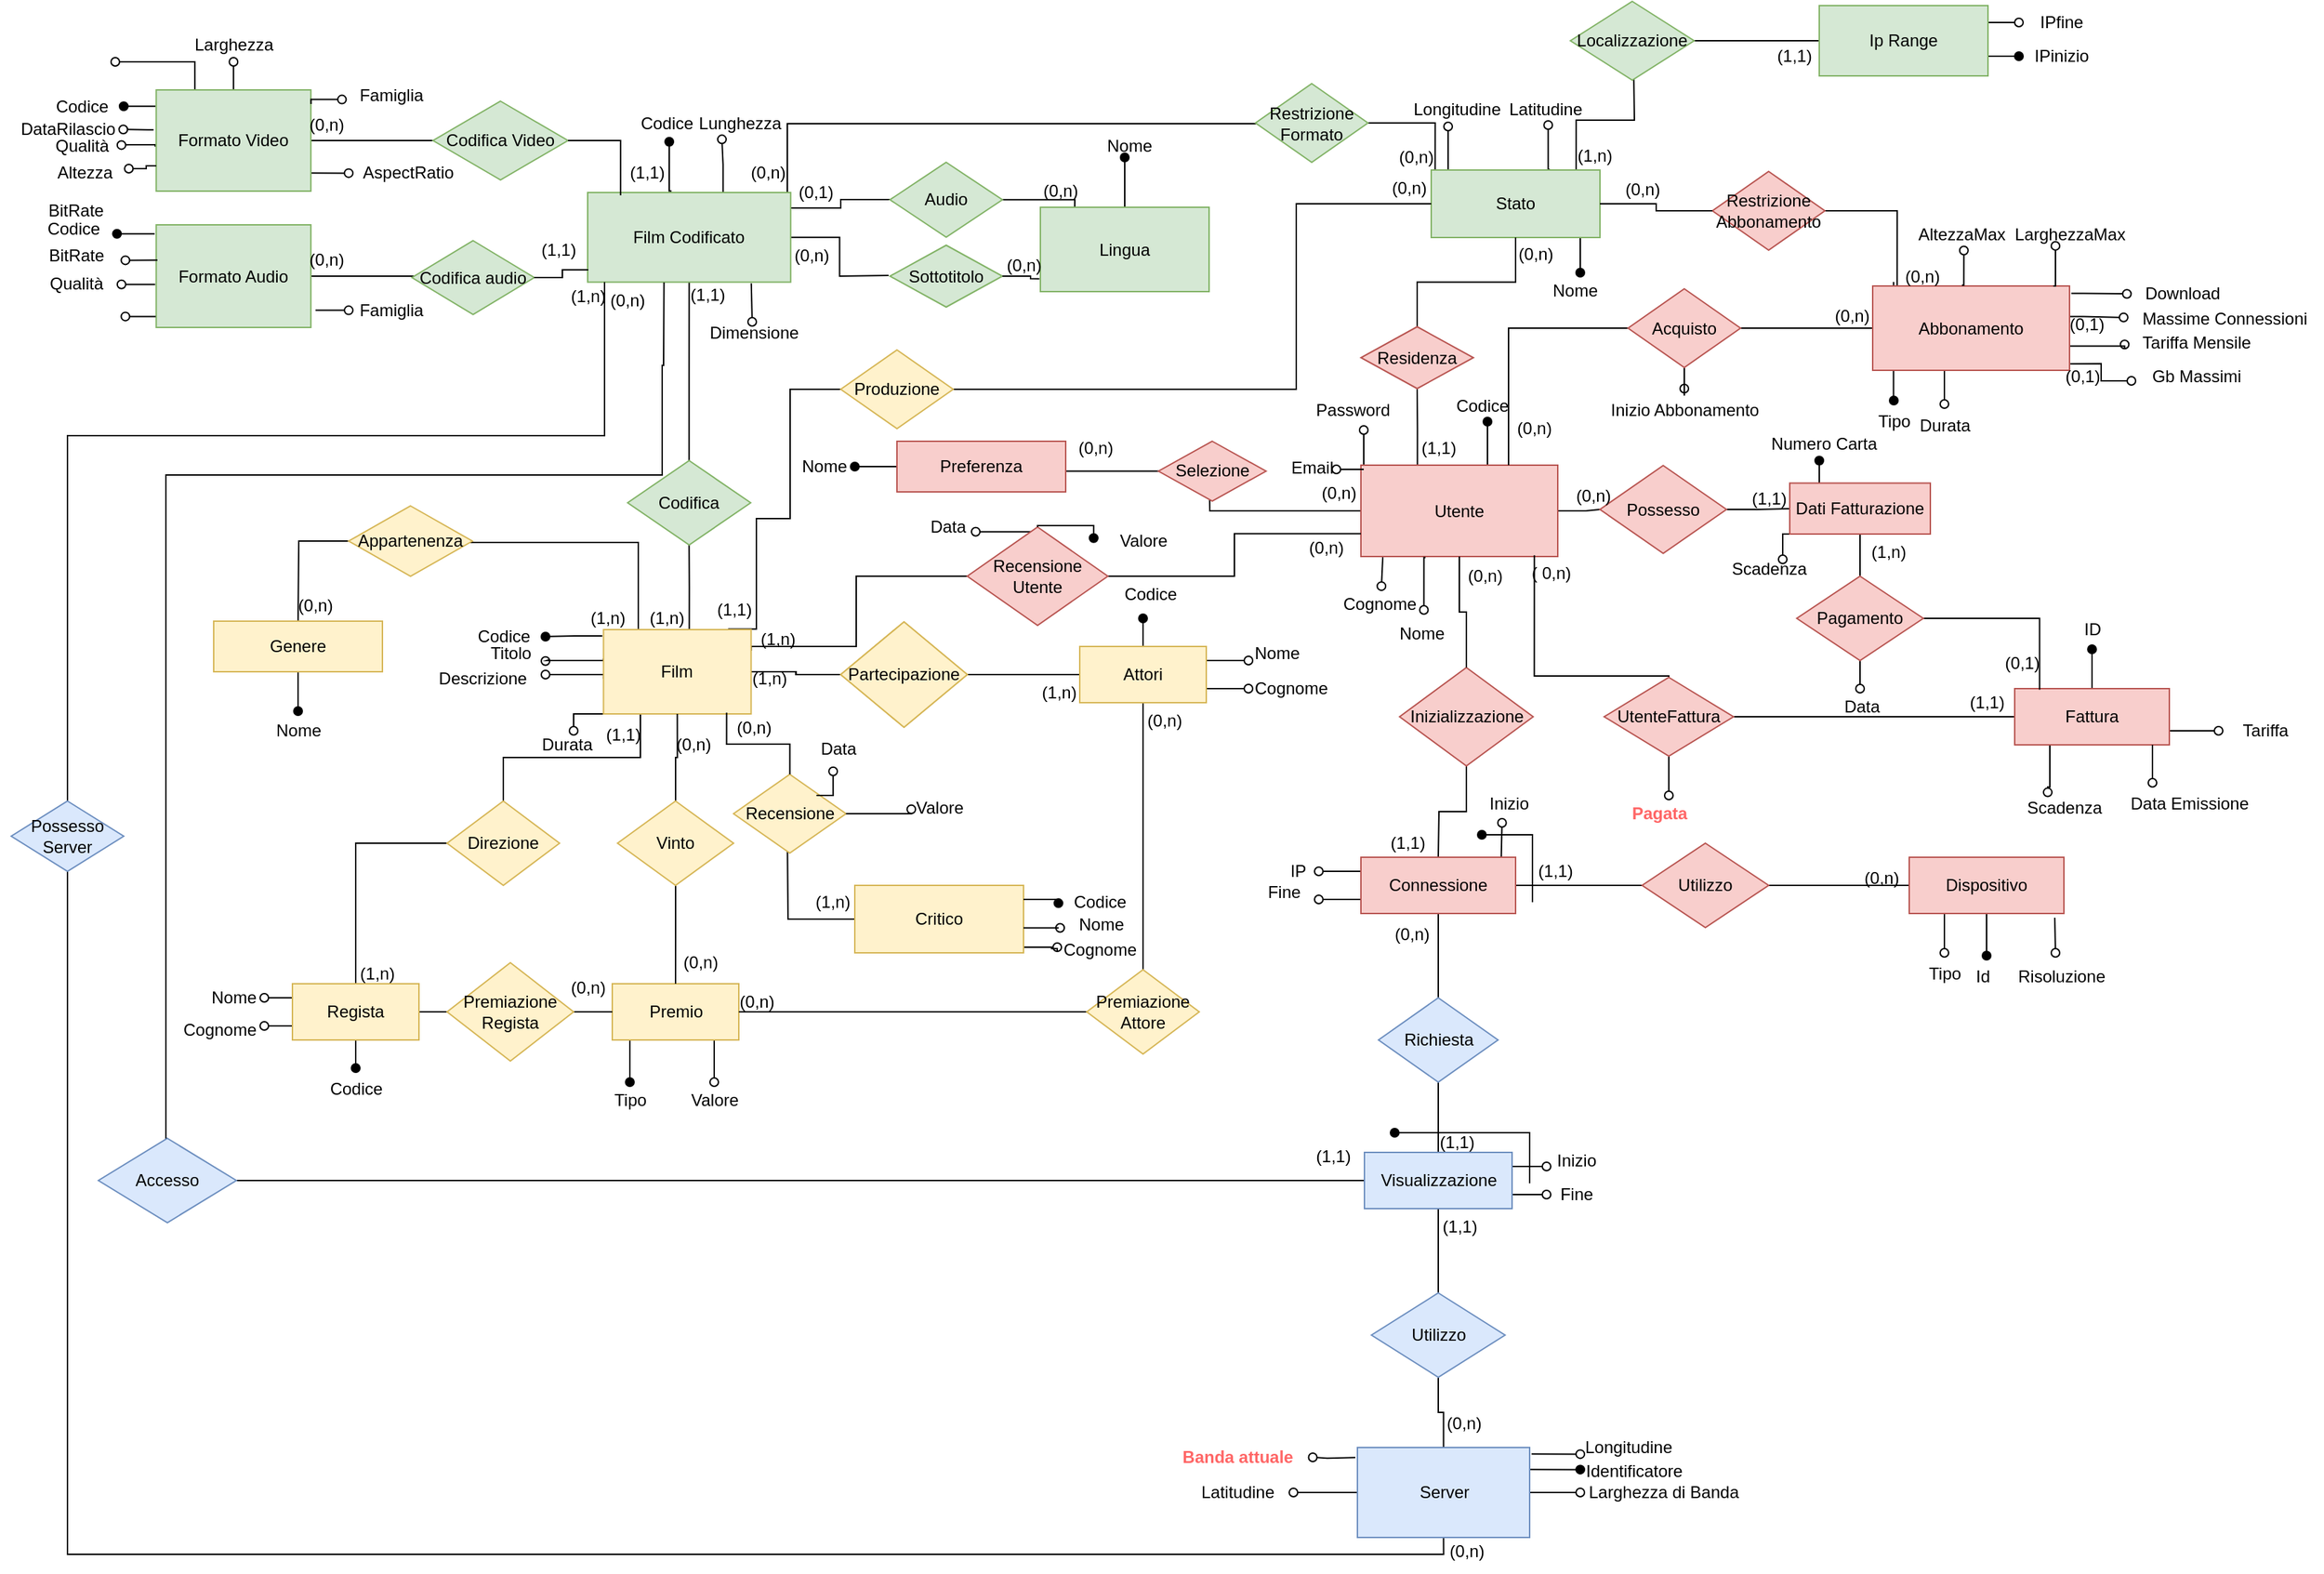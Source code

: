 <mxfile version="21.6.8" type="device">
  <diagram name="Pagina-1" id="ruED8KApXvsvsav0EOmQ">
    <mxGraphModel dx="1195" dy="703" grid="1" gridSize="12" guides="1" tooltips="1" connect="1" arrows="1" fold="1" page="1" pageScale="1" pageWidth="1654" pageHeight="1169" math="0" shadow="0">
      <root>
        <mxCell id="0" />
        <mxCell id="1" parent="0" />
        <mxCell id="Hz8rqVoHaeQYQRgCHm7I-2" style="edgeStyle=orthogonalEdgeStyle;rounded=0;orthogonalLoop=1;jettySize=auto;html=1;endArrow=none;endFill=0;" parent="1" source="Hz8rqVoHaeQYQRgCHm7I-1" target="Hz8rqVoHaeQYQRgCHm7I-3" edge="1">
          <mxGeometry relative="1" as="geometry">
            <mxPoint x="630" y="503" as="targetPoint" />
          </mxGeometry>
        </mxCell>
        <mxCell id="CA8DIJyEQ-BG8HpjzGWb-2" style="edgeStyle=orthogonalEdgeStyle;rounded=0;orthogonalLoop=1;jettySize=auto;html=1;exitX=0.25;exitY=1;exitDx=0;exitDy=0;endArrow=none;endFill=0;" parent="1" source="Hz8rqVoHaeQYQRgCHm7I-1" target="CA8DIJyEQ-BG8HpjzGWb-3" edge="1">
          <mxGeometry relative="1" as="geometry">
            <mxPoint x="360" y="603" as="targetPoint" />
          </mxGeometry>
        </mxCell>
        <mxCell id="CA8DIJyEQ-BG8HpjzGWb-11" style="edgeStyle=orthogonalEdgeStyle;rounded=0;orthogonalLoop=1;jettySize=auto;html=1;endArrow=none;endFill=0;exitX=0.581;exitY=0.037;exitDx=0;exitDy=0;exitPerimeter=0;" parent="1" source="Hz8rqVoHaeQYQRgCHm7I-1" target="CA8DIJyEQ-BG8HpjzGWb-12" edge="1">
          <mxGeometry relative="1" as="geometry">
            <mxPoint x="482.5" y="413" as="targetPoint" />
          </mxGeometry>
        </mxCell>
        <mxCell id="CA8DIJyEQ-BG8HpjzGWb-32" value="" style="edgeStyle=orthogonalEdgeStyle;rounded=0;orthogonalLoop=1;jettySize=auto;html=1;endArrow=none;endFill=0;" parent="1" source="Hz8rqVoHaeQYQRgCHm7I-1" target="Hz8rqVoHaeQYQRgCHm7I-3" edge="1">
          <mxGeometry relative="1" as="geometry" />
        </mxCell>
        <mxCell id="CA8DIJyEQ-BG8HpjzGWb-40" style="edgeStyle=orthogonalEdgeStyle;rounded=0;orthogonalLoop=1;jettySize=auto;html=1;exitX=1;exitY=0.25;exitDx=0;exitDy=0;entryX=0;entryY=0.5;entryDx=0;entryDy=0;endArrow=none;endFill=0;" parent="1" source="Hz8rqVoHaeQYQRgCHm7I-1" target="CA8DIJyEQ-BG8HpjzGWb-42" edge="1">
          <mxGeometry relative="1" as="geometry">
            <mxPoint x="670" y="383" as="targetPoint" />
            <Array as="points">
              <mxPoint x="536" y="483" />
              <mxPoint x="611" y="483" />
              <mxPoint x="611" y="433" />
              <mxPoint x="690" y="433" />
            </Array>
          </mxGeometry>
        </mxCell>
        <mxCell id="X5VYXHr65bgpFRcitx1M-48" style="edgeStyle=orthogonalEdgeStyle;rounded=0;orthogonalLoop=1;jettySize=auto;html=1;endArrow=oval;endFill=0;entryX=1;entryY=0.078;entryDx=0;entryDy=0;entryPerimeter=0;" parent="1" target="X5VYXHr65bgpFRcitx1M-51" edge="1">
          <mxGeometry relative="1" as="geometry">
            <mxPoint x="391.25" y="491" as="targetPoint" />
            <mxPoint x="431.25" y="491.5" as="sourcePoint" />
            <Array as="points">
              <mxPoint x="431" y="493" />
              <mxPoint x="391" y="493" />
            </Array>
          </mxGeometry>
        </mxCell>
        <mxCell id="X5VYXHr65bgpFRcitx1M-50" style="edgeStyle=orthogonalEdgeStyle;rounded=0;orthogonalLoop=1;jettySize=auto;html=1;endArrow=oval;endFill=0;exitX=0.001;exitY=0.583;exitDx=0;exitDy=0;exitPerimeter=0;" parent="1" source="Hz8rqVoHaeQYQRgCHm7I-1" target="X5VYXHr65bgpFRcitx1M-51" edge="1">
          <mxGeometry relative="1" as="geometry">
            <mxPoint x="400" y="513" as="targetPoint" />
            <Array as="points">
              <mxPoint x="431" y="503" />
            </Array>
          </mxGeometry>
        </mxCell>
        <mxCell id="X5VYXHr65bgpFRcitx1M-60" style="edgeStyle=orthogonalEdgeStyle;rounded=0;orthogonalLoop=1;jettySize=auto;html=1;exitX=-0.008;exitY=0.075;exitDx=0;exitDy=0;exitPerimeter=0;endArrow=oval;endFill=1;" parent="1" source="Hz8rqVoHaeQYQRgCHm7I-1" target="X5VYXHr65bgpFRcitx1M-58" edge="1">
          <mxGeometry relative="1" as="geometry" />
        </mxCell>
        <mxCell id="X5VYXHr65bgpFRcitx1M-69" style="edgeStyle=orthogonalEdgeStyle;rounded=0;orthogonalLoop=1;jettySize=auto;html=1;exitX=0;exitY=1;exitDx=0;exitDy=0;endArrow=oval;endFill=0;" parent="1" source="Hz8rqVoHaeQYQRgCHm7I-1" edge="1">
          <mxGeometry relative="1" as="geometry">
            <mxPoint x="410" y="543" as="targetPoint" />
          </mxGeometry>
        </mxCell>
        <mxCell id="nLwUZ7-GpoZsQczw0JLD-102" style="edgeStyle=orthogonalEdgeStyle;rounded=0;orthogonalLoop=1;jettySize=auto;html=1;exitX=0.25;exitY=0;exitDx=0;exitDy=0;endArrow=none;endFill=0;" parent="1" source="Hz8rqVoHaeQYQRgCHm7I-1" edge="1">
          <mxGeometry relative="1" as="geometry">
            <mxPoint x="334" y="409" as="targetPoint" />
            <Array as="points">
              <mxPoint x="456" y="471" />
              <mxPoint x="456" y="409" />
            </Array>
          </mxGeometry>
        </mxCell>
        <mxCell id="h4UumLnZZLnhPc9n6Zi0-1" style="edgeStyle=orthogonalEdgeStyle;rounded=0;orthogonalLoop=1;jettySize=auto;html=1;exitX=0.844;exitY=-0.007;exitDx=0;exitDy=0;exitPerimeter=0;endArrow=none;endFill=0;" edge="1" parent="1" source="Hz8rqVoHaeQYQRgCHm7I-1">
          <mxGeometry relative="1" as="geometry">
            <mxPoint x="600" y="300" as="targetPoint" />
            <Array as="points">
              <mxPoint x="540" y="471" />
              <mxPoint x="540" y="392" />
              <mxPoint x="564" y="392" />
            </Array>
          </mxGeometry>
        </mxCell>
        <mxCell id="Hz8rqVoHaeQYQRgCHm7I-1" value="&lt;font style=&quot;font-size: 12px;&quot;&gt;Film&lt;/font&gt;" style="rounded=0;whiteSpace=wrap;html=1;fillColor=#fff2cc;strokeColor=#d6b656;" parent="1" vertex="1">
          <mxGeometry x="431.25" y="471" width="105" height="60" as="geometry" />
        </mxCell>
        <mxCell id="Hz8rqVoHaeQYQRgCHm7I-4" style="edgeStyle=orthogonalEdgeStyle;rounded=0;orthogonalLoop=1;jettySize=auto;html=1;endArrow=none;endFill=0;" parent="1" source="Hz8rqVoHaeQYQRgCHm7I-3" target="Hz8rqVoHaeQYQRgCHm7I-5" edge="1">
          <mxGeometry relative="1" as="geometry">
            <mxPoint x="830" y="503" as="targetPoint" />
          </mxGeometry>
        </mxCell>
        <mxCell id="Hz8rqVoHaeQYQRgCHm7I-3" value="Partecipazione" style="rhombus;whiteSpace=wrap;html=1;fillColor=#fff2cc;strokeColor=#d6b656;" parent="1" vertex="1">
          <mxGeometry x="600" y="465.5" width="90" height="75" as="geometry" />
        </mxCell>
        <mxCell id="Hz8rqVoHaeQYQRgCHm7I-69" style="edgeStyle=orthogonalEdgeStyle;rounded=0;orthogonalLoop=1;jettySize=auto;html=1;endArrow=none;endFill=0;" parent="1" source="Hz8rqVoHaeQYQRgCHm7I-5" target="Hz8rqVoHaeQYQRgCHm7I-70" edge="1">
          <mxGeometry relative="1" as="geometry">
            <mxPoint x="960" y="693" as="targetPoint" />
          </mxGeometry>
        </mxCell>
        <mxCell id="X5VYXHr65bgpFRcitx1M-84" style="edgeStyle=orthogonalEdgeStyle;rounded=0;orthogonalLoop=1;jettySize=auto;html=1;endArrow=oval;endFill=1;" parent="1" source="Hz8rqVoHaeQYQRgCHm7I-5" edge="1">
          <mxGeometry relative="1" as="geometry">
            <mxPoint x="815" y="463" as="targetPoint" />
          </mxGeometry>
        </mxCell>
        <mxCell id="X5VYXHr65bgpFRcitx1M-86" style="edgeStyle=orthogonalEdgeStyle;rounded=0;orthogonalLoop=1;jettySize=auto;html=1;endArrow=oval;endFill=0;exitX=1;exitY=0.25;exitDx=0;exitDy=0;" parent="1" source="Hz8rqVoHaeQYQRgCHm7I-5" edge="1">
          <mxGeometry relative="1" as="geometry">
            <mxPoint x="890" y="493" as="targetPoint" />
          </mxGeometry>
        </mxCell>
        <mxCell id="X5VYXHr65bgpFRcitx1M-88" style="edgeStyle=orthogonalEdgeStyle;rounded=0;orthogonalLoop=1;jettySize=auto;html=1;endArrow=oval;endFill=0;" parent="1" source="Hz8rqVoHaeQYQRgCHm7I-5" edge="1">
          <mxGeometry relative="1" as="geometry">
            <mxPoint x="890" y="513" as="targetPoint" />
            <Array as="points">
              <mxPoint x="890" y="513" />
              <mxPoint x="890" y="513" />
            </Array>
          </mxGeometry>
        </mxCell>
        <mxCell id="Hz8rqVoHaeQYQRgCHm7I-5" value="Attori" style="rounded=0;whiteSpace=wrap;html=1;fillColor=#fff2cc;strokeColor=#d6b656;" parent="1" vertex="1">
          <mxGeometry x="770" y="483" width="90" height="40" as="geometry" />
        </mxCell>
        <mxCell id="X5VYXHr65bgpFRcitx1M-78" style="edgeStyle=orthogonalEdgeStyle;rounded=0;orthogonalLoop=1;jettySize=auto;html=1;endArrow=oval;endFill=1;" parent="1" source="Hz8rqVoHaeQYQRgCHm7I-8" edge="1">
          <mxGeometry relative="1" as="geometry">
            <mxPoint x="450" y="793" as="targetPoint" />
            <Array as="points">
              <mxPoint x="450" y="783" />
              <mxPoint x="450" y="783" />
            </Array>
          </mxGeometry>
        </mxCell>
        <mxCell id="X5VYXHr65bgpFRcitx1M-80" style="edgeStyle=orthogonalEdgeStyle;rounded=0;orthogonalLoop=1;jettySize=auto;html=1;endArrow=oval;endFill=0;" parent="1" source="Hz8rqVoHaeQYQRgCHm7I-8" edge="1">
          <mxGeometry relative="1" as="geometry">
            <mxPoint x="510" y="793" as="targetPoint" />
            <Array as="points">
              <mxPoint x="510" y="793" />
              <mxPoint x="510" y="793" />
            </Array>
          </mxGeometry>
        </mxCell>
        <mxCell id="Hz8rqVoHaeQYQRgCHm7I-8" value="Premio" style="rounded=0;whiteSpace=wrap;html=1;fillColor=#fff2cc;strokeColor=#d6b656;" parent="1" vertex="1">
          <mxGeometry x="437.5" y="723" width="90" height="40" as="geometry" />
        </mxCell>
        <mxCell id="Hz8rqVoHaeQYQRgCHm7I-56" style="edgeStyle=orthogonalEdgeStyle;rounded=0;orthogonalLoop=1;jettySize=auto;html=1;endArrow=none;endFill=0;" parent="1" source="Hz8rqVoHaeQYQRgCHm7I-55" target="Hz8rqVoHaeQYQRgCHm7I-8" edge="1">
          <mxGeometry relative="1" as="geometry" />
        </mxCell>
        <mxCell id="CA8DIJyEQ-BG8HpjzGWb-9" style="edgeStyle=orthogonalEdgeStyle;rounded=0;orthogonalLoop=1;jettySize=auto;html=1;entryX=0.5;entryY=1;entryDx=0;entryDy=0;endArrow=none;endFill=0;" parent="1" source="Hz8rqVoHaeQYQRgCHm7I-55" target="Hz8rqVoHaeQYQRgCHm7I-1" edge="1">
          <mxGeometry relative="1" as="geometry">
            <mxPoint x="480" y="513" as="targetPoint" />
          </mxGeometry>
        </mxCell>
        <mxCell id="Hz8rqVoHaeQYQRgCHm7I-55" value="Vinto" style="rhombus;whiteSpace=wrap;html=1;fillColor=#fff2cc;strokeColor=#d6b656;" parent="1" vertex="1">
          <mxGeometry x="441.25" y="593" width="82.5" height="60" as="geometry" />
        </mxCell>
        <mxCell id="Hz8rqVoHaeQYQRgCHm7I-73" style="edgeStyle=orthogonalEdgeStyle;rounded=0;orthogonalLoop=1;jettySize=auto;html=1;endArrow=none;endFill=0;" parent="1" source="Hz8rqVoHaeQYQRgCHm7I-70" target="Hz8rqVoHaeQYQRgCHm7I-8" edge="1">
          <mxGeometry relative="1" as="geometry" />
        </mxCell>
        <mxCell id="Hz8rqVoHaeQYQRgCHm7I-70" value="Premiazione Attore" style="rhombus;whiteSpace=wrap;html=1;fillColor=#fff2cc;strokeColor=#d6b656;" parent="1" vertex="1">
          <mxGeometry x="775" y="713" width="80" height="60" as="geometry" />
        </mxCell>
        <mxCell id="CA8DIJyEQ-BG8HpjzGWb-4" style="edgeStyle=orthogonalEdgeStyle;rounded=0;orthogonalLoop=1;jettySize=auto;html=1;endArrow=none;endFill=0;" parent="1" source="CA8DIJyEQ-BG8HpjzGWb-3" target="CA8DIJyEQ-BG8HpjzGWb-5" edge="1">
          <mxGeometry relative="1" as="geometry">
            <mxPoint x="360" y="703" as="targetPoint" />
          </mxGeometry>
        </mxCell>
        <mxCell id="CA8DIJyEQ-BG8HpjzGWb-3" value="Direzione" style="rhombus;whiteSpace=wrap;html=1;fillColor=#fff2cc;strokeColor=#d6b656;" parent="1" vertex="1">
          <mxGeometry x="320" y="593" width="80" height="60" as="geometry" />
        </mxCell>
        <mxCell id="CA8DIJyEQ-BG8HpjzGWb-6" style="edgeStyle=orthogonalEdgeStyle;rounded=0;orthogonalLoop=1;jettySize=auto;html=1;endArrow=none;endFill=0;" parent="1" source="CA8DIJyEQ-BG8HpjzGWb-5" target="CA8DIJyEQ-BG8HpjzGWb-7" edge="1">
          <mxGeometry relative="1" as="geometry">
            <mxPoint x="360" y="743" as="targetPoint" />
          </mxGeometry>
        </mxCell>
        <mxCell id="X5VYXHr65bgpFRcitx1M-82" style="edgeStyle=orthogonalEdgeStyle;rounded=0;orthogonalLoop=1;jettySize=auto;html=1;endArrow=oval;endFill=1;" parent="1" source="CA8DIJyEQ-BG8HpjzGWb-5" edge="1">
          <mxGeometry relative="1" as="geometry">
            <mxPoint x="255" y="783" as="targetPoint" />
          </mxGeometry>
        </mxCell>
        <mxCell id="X5VYXHr65bgpFRcitx1M-91" style="edgeStyle=orthogonalEdgeStyle;rounded=0;orthogonalLoop=1;jettySize=auto;html=1;endArrow=oval;endFill=0;exitX=0;exitY=0.75;exitDx=0;exitDy=0;" parent="1" source="CA8DIJyEQ-BG8HpjzGWb-5" edge="1">
          <mxGeometry relative="1" as="geometry">
            <mxPoint x="190" y="753" as="targetPoint" />
            <Array as="points" />
          </mxGeometry>
        </mxCell>
        <mxCell id="X5VYXHr65bgpFRcitx1M-92" style="edgeStyle=orthogonalEdgeStyle;rounded=0;orthogonalLoop=1;jettySize=auto;html=1;exitX=0;exitY=0.25;exitDx=0;exitDy=0;endArrow=oval;endFill=0;" parent="1" source="CA8DIJyEQ-BG8HpjzGWb-5" edge="1">
          <mxGeometry relative="1" as="geometry">
            <mxPoint x="190" y="733" as="targetPoint" />
            <Array as="points">
              <mxPoint x="190" y="733" />
              <mxPoint x="190" y="733" />
            </Array>
          </mxGeometry>
        </mxCell>
        <mxCell id="CA8DIJyEQ-BG8HpjzGWb-5" value="Regista" style="rounded=0;whiteSpace=wrap;html=1;fillColor=#fff2cc;strokeColor=#d6b656;" parent="1" vertex="1">
          <mxGeometry x="210" y="723" width="90" height="40" as="geometry" />
        </mxCell>
        <mxCell id="CA8DIJyEQ-BG8HpjzGWb-8" style="edgeStyle=orthogonalEdgeStyle;rounded=0;orthogonalLoop=1;jettySize=auto;html=1;endArrow=none;endFill=0;" parent="1" source="CA8DIJyEQ-BG8HpjzGWb-7" target="Hz8rqVoHaeQYQRgCHm7I-8" edge="1">
          <mxGeometry relative="1" as="geometry" />
        </mxCell>
        <mxCell id="CA8DIJyEQ-BG8HpjzGWb-7" value="Premiazione Regista" style="rhombus;whiteSpace=wrap;html=1;fillColor=#fff2cc;strokeColor=#d6b656;" parent="1" vertex="1">
          <mxGeometry x="320" y="708" width="90" height="70" as="geometry" />
        </mxCell>
        <mxCell id="CA8DIJyEQ-BG8HpjzGWb-13" style="edgeStyle=orthogonalEdgeStyle;rounded=0;orthogonalLoop=1;jettySize=auto;html=1;endArrow=none;endFill=0;" parent="1" source="CA8DIJyEQ-BG8HpjzGWb-12" target="CA8DIJyEQ-BG8HpjzGWb-14" edge="1">
          <mxGeometry relative="1" as="geometry">
            <mxPoint x="483.75" y="303" as="targetPoint" />
          </mxGeometry>
        </mxCell>
        <mxCell id="CA8DIJyEQ-BG8HpjzGWb-12" value="Codifica" style="rhombus;whiteSpace=wrap;html=1;fillColor=#d5e8d4;strokeColor=#82b366;" parent="1" vertex="1">
          <mxGeometry x="448.44" y="350.75" width="87.5" height="60" as="geometry" />
        </mxCell>
        <mxCell id="nLwUZ7-GpoZsQczw0JLD-43" style="edgeStyle=orthogonalEdgeStyle;rounded=0;orthogonalLoop=1;jettySize=auto;html=1;endArrow=oval;endFill=1;exitX=0.413;exitY=-0.018;exitDx=0;exitDy=0;exitPerimeter=0;entryX=0.538;entryY=1.056;entryDx=0;entryDy=0;entryPerimeter=0;" parent="1" source="CA8DIJyEQ-BG8HpjzGWb-14" target="nLwUZ7-GpoZsQczw0JLD-44" edge="1">
          <mxGeometry relative="1" as="geometry">
            <mxPoint x="492.19" y="123" as="targetPoint" />
          </mxGeometry>
        </mxCell>
        <mxCell id="nLwUZ7-GpoZsQczw0JLD-45" style="edgeStyle=orthogonalEdgeStyle;rounded=0;orthogonalLoop=1;jettySize=auto;html=1;exitX=0.667;exitY=0.034;exitDx=0;exitDy=0;exitPerimeter=0;endArrow=oval;endFill=0;entryX=0.357;entryY=0.986;entryDx=0;entryDy=0;entryPerimeter=0;" parent="1" source="CA8DIJyEQ-BG8HpjzGWb-14" target="nLwUZ7-GpoZsQczw0JLD-46" edge="1">
          <mxGeometry relative="1" as="geometry">
            <mxPoint x="538" y="123" as="targetPoint" />
          </mxGeometry>
        </mxCell>
        <mxCell id="nLwUZ7-GpoZsQczw0JLD-47" style="edgeStyle=orthogonalEdgeStyle;rounded=0;orthogonalLoop=1;jettySize=auto;html=1;exitX=0.806;exitY=1.014;exitDx=0;exitDy=0;exitPerimeter=0;endArrow=oval;endFill=0;" parent="1" source="CA8DIJyEQ-BG8HpjzGWb-14" edge="1">
          <mxGeometry relative="1" as="geometry">
            <mxPoint x="537" y="252" as="targetPoint" />
          </mxGeometry>
        </mxCell>
        <mxCell id="nLwUZ7-GpoZsQczw0JLD-50" style="edgeStyle=orthogonalEdgeStyle;rounded=0;orthogonalLoop=1;jettySize=auto;html=1;endArrow=none;endFill=0;" parent="1" source="CA8DIJyEQ-BG8HpjzGWb-14" target="nLwUZ7-GpoZsQczw0JLD-51" edge="1">
          <mxGeometry relative="1" as="geometry">
            <mxPoint x="622" y="171.0" as="targetPoint" />
            <Array as="points">
              <mxPoint x="600" y="171" />
              <mxPoint x="600" y="165" />
            </Array>
          </mxGeometry>
        </mxCell>
        <mxCell id="nLwUZ7-GpoZsQczw0JLD-52" style="edgeStyle=orthogonalEdgeStyle;rounded=0;orthogonalLoop=1;jettySize=auto;html=1;endArrow=none;endFill=0;" parent="1" source="CA8DIJyEQ-BG8HpjzGWb-14" edge="1">
          <mxGeometry relative="1" as="geometry">
            <mxPoint x="634" y="219" as="targetPoint" />
          </mxGeometry>
        </mxCell>
        <mxCell id="nLwUZ7-GpoZsQczw0JLD-135" style="edgeStyle=orthogonalEdgeStyle;rounded=0;orthogonalLoop=1;jettySize=auto;html=1;exitX=0.893;exitY=0;exitDx=0;exitDy=0;exitPerimeter=0;endArrow=none;endFill=0;" parent="1" source="CA8DIJyEQ-BG8HpjzGWb-14" edge="1">
          <mxGeometry relative="1" as="geometry">
            <mxPoint x="898" y="111" as="targetPoint" />
            <Array as="points">
              <mxPoint x="562" y="160" />
              <mxPoint x="562" y="111" />
            </Array>
          </mxGeometry>
        </mxCell>
        <mxCell id="CA8DIJyEQ-BG8HpjzGWb-14" value="Film Codificato" style="rounded=0;whiteSpace=wrap;html=1;fillColor=#d5e8d4;strokeColor=#82b366;" parent="1" vertex="1">
          <mxGeometry x="420" y="160" width="144.38" height="63.75" as="geometry" />
        </mxCell>
        <mxCell id="nLwUZ7-GpoZsQczw0JLD-4" style="edgeStyle=orthogonalEdgeStyle;rounded=0;orthogonalLoop=1;jettySize=auto;html=1;endArrow=none;endFill=0;" parent="1" source="CA8DIJyEQ-BG8HpjzGWb-15" edge="1">
          <mxGeometry relative="1" as="geometry">
            <mxPoint x="298" y="219.5" as="targetPoint" />
          </mxGeometry>
        </mxCell>
        <mxCell id="nLwUZ7-GpoZsQczw0JLD-26" style="edgeStyle=orthogonalEdgeStyle;rounded=0;orthogonalLoop=1;jettySize=auto;html=1;exitX=-0.01;exitY=0.088;exitDx=0;exitDy=0;exitPerimeter=0;entryX=1.02;entryY=0.598;entryDx=0;entryDy=0;entryPerimeter=0;endArrow=oval;endFill=1;" parent="1" source="CA8DIJyEQ-BG8HpjzGWb-15" target="nLwUZ7-GpoZsQczw0JLD-27" edge="1">
          <mxGeometry relative="1" as="geometry">
            <mxPoint x="94" y="189" as="targetPoint" />
          </mxGeometry>
        </mxCell>
        <mxCell id="nLwUZ7-GpoZsQczw0JLD-40" style="edgeStyle=orthogonalEdgeStyle;rounded=0;orthogonalLoop=1;jettySize=auto;html=1;exitX=1.03;exitY=0.833;exitDx=0;exitDy=0;exitPerimeter=0;endArrow=oval;endFill=0;" parent="1" source="CA8DIJyEQ-BG8HpjzGWb-15" edge="1">
          <mxGeometry relative="1" as="geometry">
            <mxPoint x="250" y="243" as="targetPoint" />
          </mxGeometry>
        </mxCell>
        <mxCell id="CA8DIJyEQ-BG8HpjzGWb-15" value="Formato Audio" style="rounded=0;whiteSpace=wrap;html=1;fillColor=#d5e8d4;strokeColor=#82b366;" parent="1" vertex="1">
          <mxGeometry x="113.12" y="183" width="110" height="73" as="geometry" />
        </mxCell>
        <mxCell id="nLwUZ7-GpoZsQczw0JLD-1" style="edgeStyle=orthogonalEdgeStyle;rounded=0;orthogonalLoop=1;jettySize=auto;html=1;endArrow=none;endFill=0;" parent="1" source="CA8DIJyEQ-BG8HpjzGWb-22" edge="1">
          <mxGeometry relative="1" as="geometry">
            <mxPoint x="310" y="123" as="targetPoint" />
          </mxGeometry>
        </mxCell>
        <mxCell id="nLwUZ7-GpoZsQczw0JLD-13" value="" style="edgeStyle=orthogonalEdgeStyle;rounded=0;orthogonalLoop=1;jettySize=auto;html=1;exitX=-0.004;exitY=0.161;exitDx=0;exitDy=0;exitPerimeter=0;endArrow=oval;endFill=1;" parent="1" source="CA8DIJyEQ-BG8HpjzGWb-22" target="nLwUZ7-GpoZsQczw0JLD-12" edge="1">
          <mxGeometry relative="1" as="geometry">
            <mxPoint x="106" y="99" as="sourcePoint" />
            <Array as="points">
              <mxPoint x="106" y="99" />
              <mxPoint x="106" y="99" />
            </Array>
          </mxGeometry>
        </mxCell>
        <mxCell id="nLwUZ7-GpoZsQczw0JLD-14" style="edgeStyle=orthogonalEdgeStyle;rounded=0;orthogonalLoop=1;jettySize=auto;html=1;entryX=0.973;entryY=0.488;entryDx=0;entryDy=0;entryPerimeter=0;exitX=-0.007;exitY=0.561;exitDx=0;exitDy=0;exitPerimeter=0;endArrow=oval;endFill=0;" parent="1" source="CA8DIJyEQ-BG8HpjzGWb-22" target="nLwUZ7-GpoZsQczw0JLD-16" edge="1">
          <mxGeometry relative="1" as="geometry">
            <mxPoint x="94" y="123" as="targetPoint" />
            <Array as="points">
              <mxPoint x="112" y="126" />
              <mxPoint x="94" y="126" />
            </Array>
          </mxGeometry>
        </mxCell>
        <mxCell id="nLwUZ7-GpoZsQczw0JLD-17" style="edgeStyle=orthogonalEdgeStyle;rounded=0;orthogonalLoop=1;jettySize=auto;html=1;entryX=1.044;entryY=0.504;entryDx=0;entryDy=0;entryPerimeter=0;exitX=-0.017;exitY=0.394;exitDx=0;exitDy=0;exitPerimeter=0;endArrow=oval;endFill=0;" parent="1" source="CA8DIJyEQ-BG8HpjzGWb-22" edge="1">
          <mxGeometry relative="1" as="geometry">
            <mxPoint x="89.696" y="115.096" as="targetPoint" />
            <Array as="points">
              <mxPoint x="107" y="115" />
            </Array>
          </mxGeometry>
        </mxCell>
        <mxCell id="nLwUZ7-GpoZsQczw0JLD-21" style="edgeStyle=orthogonalEdgeStyle;rounded=0;orthogonalLoop=1;jettySize=auto;html=1;exitX=0.997;exitY=0.822;exitDx=0;exitDy=0;exitPerimeter=0;endArrow=oval;endFill=0;" parent="1" source="CA8DIJyEQ-BG8HpjzGWb-22" edge="1">
          <mxGeometry relative="1" as="geometry">
            <mxPoint x="250" y="147" as="targetPoint" />
          </mxGeometry>
        </mxCell>
        <mxCell id="Thu5VVuTW2hiQ9AMxA9K-10" style="edgeStyle=orthogonalEdgeStyle;rounded=0;orthogonalLoop=1;jettySize=auto;html=1;exitX=0.25;exitY=0;exitDx=0;exitDy=0;endArrow=oval;endFill=0;" parent="1" source="CA8DIJyEQ-BG8HpjzGWb-22" edge="1">
          <mxGeometry relative="1" as="geometry">
            <mxPoint x="84" y="67" as="targetPoint" />
            <Array as="points">
              <mxPoint x="141" y="67" />
            </Array>
          </mxGeometry>
        </mxCell>
        <mxCell id="1RV6FaYA8MGQ1uC4E3W5-2" style="edgeStyle=orthogonalEdgeStyle;rounded=0;orthogonalLoop=1;jettySize=auto;html=1;endArrow=oval;endFill=0;" parent="1" source="CA8DIJyEQ-BG8HpjzGWb-22" edge="1">
          <mxGeometry relative="1" as="geometry">
            <mxPoint x="168.12" y="67" as="targetPoint" />
          </mxGeometry>
        </mxCell>
        <mxCell id="CA8DIJyEQ-BG8HpjzGWb-22" value="Formato Video" style="rounded=0;whiteSpace=wrap;html=1;fillColor=#d5e8d4;strokeColor=#82b366;" parent="1" vertex="1">
          <mxGeometry x="113.12" y="87" width="110" height="72" as="geometry" />
        </mxCell>
        <mxCell id="CA8DIJyEQ-BG8HpjzGWb-33" value="Partecipazione" style="rhombus;whiteSpace=wrap;html=1;fillColor=#fff2cc;strokeColor=#d6b656;" parent="1" vertex="1">
          <mxGeometry x="600" y="465.5" width="90" height="75" as="geometry" />
        </mxCell>
        <mxCell id="CA8DIJyEQ-BG8HpjzGWb-48" style="edgeStyle=orthogonalEdgeStyle;rounded=0;orthogonalLoop=1;jettySize=auto;html=1;endArrow=none;endFill=0;" parent="1" source="CA8DIJyEQ-BG8HpjzGWb-37" target="CA8DIJyEQ-BG8HpjzGWb-49" edge="1">
          <mxGeometry relative="1" as="geometry">
            <mxPoint x="1160" y="398" as="targetPoint" />
          </mxGeometry>
        </mxCell>
        <mxCell id="X5VYXHr65bgpFRcitx1M-98" style="edgeStyle=orthogonalEdgeStyle;rounded=0;orthogonalLoop=1;jettySize=auto;html=1;exitX=0.658;exitY=0.013;exitDx=0;exitDy=0;exitPerimeter=0;endArrow=oval;endFill=1;" parent="1" source="CA8DIJyEQ-BG8HpjzGWb-37" edge="1">
          <mxGeometry relative="1" as="geometry">
            <mxPoint x="1060" y="323" as="targetPoint" />
            <Array as="points">
              <mxPoint x="1060" y="354" />
              <mxPoint x="1060" y="323" />
            </Array>
          </mxGeometry>
        </mxCell>
        <mxCell id="TzTqIZtNaXJvueZtooWY-65" style="edgeStyle=orthogonalEdgeStyle;rounded=0;orthogonalLoop=1;jettySize=auto;html=1;entryX=0.5;entryY=0;entryDx=0;entryDy=0;endArrow=none;endFill=0;" parent="1" source="CA8DIJyEQ-BG8HpjzGWb-51" target="CA8DIJyEQ-BG8HpjzGWb-57" edge="1">
          <mxGeometry relative="1" as="geometry">
            <mxPoint x="1280" y="533" as="targetPoint" />
          </mxGeometry>
        </mxCell>
        <mxCell id="nLwUZ7-GpoZsQczw0JLD-162" style="edgeStyle=orthogonalEdgeStyle;rounded=0;orthogonalLoop=1;jettySize=auto;html=1;" parent="1" source="CA8DIJyEQ-BG8HpjzGWb-37" edge="1">
          <mxGeometry relative="1" as="geometry">
            <mxPoint x="862" y="349" as="targetPoint" />
          </mxGeometry>
        </mxCell>
        <mxCell id="CHpEICkRL-nOFaAy0Jc8-3" style="edgeStyle=orthogonalEdgeStyle;rounded=0;orthogonalLoop=1;jettySize=auto;html=1;endArrow=oval;endFill=0;exitX=0;exitY=0;exitDx=0;exitDy=0;" parent="1" source="CA8DIJyEQ-BG8HpjzGWb-37" edge="1">
          <mxGeometry relative="1" as="geometry">
            <mxPoint x="984" y="353" as="sourcePoint" />
            <mxPoint x="972" y="329" as="targetPoint" />
          </mxGeometry>
        </mxCell>
        <mxCell id="CHpEICkRL-nOFaAy0Jc8-6" style="edgeStyle=orthogonalEdgeStyle;rounded=0;orthogonalLoop=1;jettySize=auto;html=1;entryX=0.526;entryY=0.069;entryDx=0;entryDy=0;entryPerimeter=0;exitX=0.111;exitY=1.009;exitDx=0;exitDy=0;exitPerimeter=0;endArrow=oval;endFill=0;" parent="1" source="CA8DIJyEQ-BG8HpjzGWb-37" target="X5VYXHr65bgpFRcitx1M-107" edge="1">
          <mxGeometry relative="1" as="geometry" />
        </mxCell>
        <mxCell id="bv49dqIHhwxNIkvWS3FY-11" style="edgeStyle=orthogonalEdgeStyle;rounded=0;orthogonalLoop=1;jettySize=auto;html=1;exitX=0.287;exitY=0.044;exitDx=0;exitDy=0;exitPerimeter=0;endArrow=none;endFill=0;" parent="1" source="CA8DIJyEQ-BG8HpjzGWb-37" edge="1">
          <mxGeometry relative="1" as="geometry">
            <mxPoint x="1010" y="300" as="targetPoint" />
          </mxGeometry>
        </mxCell>
        <mxCell id="CA8DIJyEQ-BG8HpjzGWb-37" value="Utente" style="rounded=0;whiteSpace=wrap;html=1;fillColor=#f8cecc;strokeColor=#b85450;" parent="1" vertex="1">
          <mxGeometry x="970" y="354" width="140" height="65" as="geometry" />
        </mxCell>
        <mxCell id="CA8DIJyEQ-BG8HpjzGWb-43" style="edgeStyle=orthogonalEdgeStyle;rounded=0;orthogonalLoop=1;jettySize=auto;html=1;endArrow=none;endFill=0;entryX=0;entryY=0.75;entryDx=0;entryDy=0;" parent="1" source="CA8DIJyEQ-BG8HpjzGWb-42" target="CA8DIJyEQ-BG8HpjzGWb-37" edge="1">
          <mxGeometry relative="1" as="geometry" />
        </mxCell>
        <mxCell id="Thu5VVuTW2hiQ9AMxA9K-6" style="edgeStyle=orthogonalEdgeStyle;rounded=0;orthogonalLoop=1;jettySize=auto;html=1;exitX=0.454;exitY=0.049;exitDx=0;exitDy=0;exitPerimeter=0;endArrow=oval;endFill=0;" parent="1" source="CA8DIJyEQ-BG8HpjzGWb-42" edge="1">
          <mxGeometry relative="1" as="geometry">
            <mxPoint x="696" y="401" as="targetPoint" />
          </mxGeometry>
        </mxCell>
        <mxCell id="CA8DIJyEQ-BG8HpjzGWb-42" value="Recensione Utente" style="rhombus;whiteSpace=wrap;html=1;fillColor=#f8cecc;strokeColor=#b85450;" parent="1" vertex="1">
          <mxGeometry x="690" y="398" width="100" height="70" as="geometry" />
        </mxCell>
        <mxCell id="CA8DIJyEQ-BG8HpjzGWb-45" style="edgeStyle=orthogonalEdgeStyle;rounded=0;orthogonalLoop=1;jettySize=auto;html=1;endArrow=none;endFill=0;" parent="1" source="CA8DIJyEQ-BG8HpjzGWb-44" target="CA8DIJyEQ-BG8HpjzGWb-46" edge="1">
          <mxGeometry relative="1" as="geometry">
            <mxPoint x="1280" y="313" as="targetPoint" />
          </mxGeometry>
        </mxCell>
        <mxCell id="TzTqIZtNaXJvueZtooWY-18" style="edgeStyle=orthogonalEdgeStyle;rounded=0;orthogonalLoop=1;jettySize=auto;html=1;endArrow=oval;endFill=0;exitX=1.009;exitY=0.087;exitDx=0;exitDy=0;exitPerimeter=0;entryX=0.01;entryY=0.52;entryDx=0;entryDy=0;entryPerimeter=0;" parent="1" source="CA8DIJyEQ-BG8HpjzGWb-44" target="TzTqIZtNaXJvueZtooWY-19" edge="1">
          <mxGeometry relative="1" as="geometry">
            <mxPoint x="1484" y="256.5" as="targetPoint" />
            <Array as="points">
              <mxPoint x="1484" y="231.5" />
              <mxPoint x="1515" y="232.5" />
            </Array>
          </mxGeometry>
        </mxCell>
        <mxCell id="TzTqIZtNaXJvueZtooWY-21" style="edgeStyle=orthogonalEdgeStyle;rounded=0;orthogonalLoop=1;jettySize=auto;html=1;endArrow=oval;endFill=0;entryX=-0.011;entryY=0.48;entryDx=0;entryDy=0;entryPerimeter=0;" parent="1" target="TzTqIZtNaXJvueZtooWY-22" edge="1">
          <mxGeometry relative="1" as="geometry">
            <mxPoint x="1564" y="246.25" as="targetPoint" />
            <mxPoint x="1474" y="248.25" as="sourcePoint" />
            <Array as="points">
              <mxPoint x="1484" y="248.5" />
            </Array>
          </mxGeometry>
        </mxCell>
        <mxCell id="TzTqIZtNaXJvueZtooWY-26" style="edgeStyle=orthogonalEdgeStyle;rounded=0;orthogonalLoop=1;jettySize=auto;html=1;exitX=1.004;exitY=0.922;exitDx=0;exitDy=0;exitPerimeter=0;endArrow=oval;endFill=0;entryX=-0.011;entryY=0.6;entryDx=0;entryDy=0;entryPerimeter=0;" parent="1" source="CA8DIJyEQ-BG8HpjzGWb-44" target="TzTqIZtNaXJvueZtooWY-27" edge="1">
          <mxGeometry relative="1" as="geometry">
            <mxPoint x="1444" y="216.5" as="targetPoint" />
          </mxGeometry>
        </mxCell>
        <mxCell id="TzTqIZtNaXJvueZtooWY-38" style="edgeStyle=orthogonalEdgeStyle;rounded=0;orthogonalLoop=1;jettySize=auto;html=1;exitX=0.106;exitY=-0.047;exitDx=0;exitDy=0;exitPerimeter=0;endArrow=oval;endFill=1;" parent="1" source="CA8DIJyEQ-BG8HpjzGWb-44" target="TzTqIZtNaXJvueZtooWY-14" edge="1">
          <mxGeometry relative="1" as="geometry" />
        </mxCell>
        <mxCell id="TzTqIZtNaXJvueZtooWY-40" style="edgeStyle=orthogonalEdgeStyle;rounded=0;orthogonalLoop=1;jettySize=auto;html=1;endArrow=oval;endFill=0;" parent="1" target="TzTqIZtNaXJvueZtooWY-41" edge="1">
          <mxGeometry relative="1" as="geometry">
            <mxPoint x="1433.75" y="206.5" as="targetPoint" />
            <mxPoint x="1433.75" y="226.5" as="sourcePoint" />
          </mxGeometry>
        </mxCell>
        <mxCell id="TzTqIZtNaXJvueZtooWY-45" style="edgeStyle=orthogonalEdgeStyle;rounded=0;orthogonalLoop=1;jettySize=auto;html=1;exitX=0.991;exitY=0.713;exitDx=0;exitDy=0;exitPerimeter=0;endArrow=oval;endFill=0;entryX=-0.008;entryY=0.553;entryDx=0;entryDy=0;entryPerimeter=0;" parent="1" source="CA8DIJyEQ-BG8HpjzGWb-44" target="TzTqIZtNaXJvueZtooWY-47" edge="1">
          <mxGeometry relative="1" as="geometry">
            <mxPoint x="1514" y="276.5" as="targetPoint" />
            <Array as="points">
              <mxPoint x="1513" y="269.5" />
            </Array>
          </mxGeometry>
        </mxCell>
        <mxCell id="nLwUZ7-GpoZsQczw0JLD-174" style="edgeStyle=orthogonalEdgeStyle;rounded=0;orthogonalLoop=1;jettySize=auto;html=1;exitX=0.124;exitY=0.015;exitDx=0;exitDy=0;exitPerimeter=0;entryX=1;entryY=0.5;entryDx=0;entryDy=0;endArrow=none;endFill=0;" parent="1" source="CA8DIJyEQ-BG8HpjzGWb-44" target="nLwUZ7-GpoZsQczw0JLD-175" edge="1">
          <mxGeometry relative="1" as="geometry">
            <mxPoint x="1306" y="169" as="targetPoint" />
            <mxPoint x="1354" y="193" as="sourcePoint" />
          </mxGeometry>
        </mxCell>
        <mxCell id="CA8DIJyEQ-BG8HpjzGWb-44" value="Abbonamento" style="rounded=0;whiteSpace=wrap;html=1;fillColor=#f8cecc;strokeColor=#b85450;" parent="1" vertex="1">
          <mxGeometry x="1334" y="226.5" width="140" height="60" as="geometry" />
        </mxCell>
        <mxCell id="CA8DIJyEQ-BG8HpjzGWb-47" style="edgeStyle=orthogonalEdgeStyle;rounded=0;orthogonalLoop=1;jettySize=auto;html=1;entryX=0.75;entryY=0;entryDx=0;entryDy=0;endArrow=none;endFill=0;" parent="1" source="CA8DIJyEQ-BG8HpjzGWb-46" target="CA8DIJyEQ-BG8HpjzGWb-37" edge="1">
          <mxGeometry relative="1" as="geometry" />
        </mxCell>
        <mxCell id="TzTqIZtNaXJvueZtooWY-61" style="edgeStyle=orthogonalEdgeStyle;rounded=0;orthogonalLoop=1;jettySize=auto;html=1;endArrow=oval;endFill=0;" parent="1" source="CA8DIJyEQ-BG8HpjzGWb-46" target="TzTqIZtNaXJvueZtooWY-62" edge="1">
          <mxGeometry relative="1" as="geometry">
            <mxPoint x="1280" y="253" as="targetPoint" />
          </mxGeometry>
        </mxCell>
        <mxCell id="CA8DIJyEQ-BG8HpjzGWb-46" value="Acquisto" style="rhombus;whiteSpace=wrap;html=1;fillColor=#f8cecc;strokeColor=#b85450;" parent="1" vertex="1">
          <mxGeometry x="1160" y="228.5" width="80" height="56" as="geometry" />
        </mxCell>
        <mxCell id="CA8DIJyEQ-BG8HpjzGWb-50" style="edgeStyle=orthogonalEdgeStyle;rounded=0;orthogonalLoop=1;jettySize=auto;html=1;endArrow=none;endFill=0;" parent="1" source="CA8DIJyEQ-BG8HpjzGWb-49" target="CA8DIJyEQ-BG8HpjzGWb-51" edge="1">
          <mxGeometry relative="1" as="geometry">
            <mxPoint x="1280" y="398" as="targetPoint" />
          </mxGeometry>
        </mxCell>
        <mxCell id="CA8DIJyEQ-BG8HpjzGWb-49" value="Possesso" style="rhombus;whiteSpace=wrap;html=1;fillColor=#f8cecc;strokeColor=#b85450;" parent="1" vertex="1">
          <mxGeometry x="1140" y="354.25" width="90" height="62.5" as="geometry" />
        </mxCell>
        <mxCell id="twbjdaluW3R16mWwh6AZ-12" style="edgeStyle=orthogonalEdgeStyle;rounded=0;orthogonalLoop=1;jettySize=auto;html=1;exitX=0.195;exitY=0.172;exitDx=0;exitDy=0;exitPerimeter=0;endArrow=oval;endFill=1;" parent="1" source="CA8DIJyEQ-BG8HpjzGWb-51" target="twbjdaluW3R16mWwh6AZ-10" edge="1">
          <mxGeometry relative="1" as="geometry">
            <mxPoint x="1294" y="361" as="sourcePoint" />
            <Array as="points">
              <mxPoint x="1296" y="373" />
            </Array>
          </mxGeometry>
        </mxCell>
        <mxCell id="twbjdaluW3R16mWwh6AZ-13" style="edgeStyle=orthogonalEdgeStyle;rounded=0;orthogonalLoop=1;jettySize=auto;html=1;endArrow=oval;endFill=0;entryX=0.619;entryY=0.208;entryDx=0;entryDy=0;entryPerimeter=0;exitX=0;exitY=1;exitDx=0;exitDy=0;" parent="1" source="CA8DIJyEQ-BG8HpjzGWb-51" target="twbjdaluW3R16mWwh6AZ-14" edge="1">
          <mxGeometry relative="1" as="geometry">
            <mxPoint x="1411" y="370.67" as="targetPoint" />
            <mxPoint x="1375" y="370.67" as="sourcePoint" />
          </mxGeometry>
        </mxCell>
        <mxCell id="CA8DIJyEQ-BG8HpjzGWb-51" value="Dati Fatturazione" style="rounded=0;whiteSpace=wrap;html=1;fillColor=#f8cecc;strokeColor=#b85450;" parent="1" vertex="1">
          <mxGeometry x="1275" y="366.75" width="100" height="36.25" as="geometry" />
        </mxCell>
        <mxCell id="TzTqIZtNaXJvueZtooWY-55" style="edgeStyle=orthogonalEdgeStyle;rounded=0;orthogonalLoop=1;jettySize=auto;html=1;endArrow=oval;endFill=0;" parent="1" source="CA8DIJyEQ-BG8HpjzGWb-55" edge="1">
          <mxGeometry relative="1" as="geometry">
            <mxPoint x="1580" y="543" as="targetPoint" />
            <Array as="points">
              <mxPoint x="1570" y="543" />
              <mxPoint x="1570" y="543" />
            </Array>
          </mxGeometry>
        </mxCell>
        <mxCell id="TzTqIZtNaXJvueZtooWY-66" style="edgeStyle=orthogonalEdgeStyle;rounded=0;orthogonalLoop=1;jettySize=auto;html=1;endArrow=oval;endFill=0;entryX=0.363;entryY=0.033;entryDx=0;entryDy=0;entryPerimeter=0;" parent="1" source="CA8DIJyEQ-BG8HpjzGWb-55" target="TzTqIZtNaXJvueZtooWY-67" edge="1">
          <mxGeometry relative="1" as="geometry">
            <mxPoint x="1490" y="583" as="targetPoint" />
            <Array as="points">
              <mxPoint x="1460" y="583" />
              <mxPoint x="1459" y="583" />
            </Array>
          </mxGeometry>
        </mxCell>
        <mxCell id="twbjdaluW3R16mWwh6AZ-1" style="edgeStyle=orthogonalEdgeStyle;rounded=0;orthogonalLoop=1;jettySize=auto;html=1;endArrow=none;endFill=0;" parent="1" source="CA8DIJyEQ-BG8HpjzGWb-55" edge="1">
          <mxGeometry relative="1" as="geometry">
            <mxPoint x="1234" y="533" as="targetPoint" />
          </mxGeometry>
        </mxCell>
        <mxCell id="Thu5VVuTW2hiQ9AMxA9K-3" style="edgeStyle=orthogonalEdgeStyle;rounded=0;orthogonalLoop=1;jettySize=auto;html=1;endArrow=oval;endFill=1;" parent="1" source="CA8DIJyEQ-BG8HpjzGWb-55" edge="1">
          <mxGeometry relative="1" as="geometry">
            <mxPoint x="1490" y="485" as="targetPoint" />
          </mxGeometry>
        </mxCell>
        <mxCell id="CA8DIJyEQ-BG8HpjzGWb-55" value="Fattura" style="rounded=0;whiteSpace=wrap;html=1;fillColor=#f8cecc;strokeColor=#b85450;" parent="1" vertex="1">
          <mxGeometry x="1435" y="513" width="110" height="40" as="geometry" />
        </mxCell>
        <mxCell id="CA8DIJyEQ-BG8HpjzGWb-58" style="edgeStyle=orthogonalEdgeStyle;rounded=0;orthogonalLoop=1;jettySize=auto;html=1;endArrow=none;endFill=0;entryX=0.161;entryY=0.018;entryDx=0;entryDy=0;entryPerimeter=0;" parent="1" source="CA8DIJyEQ-BG8HpjzGWb-57" target="CA8DIJyEQ-BG8HpjzGWb-55" edge="1">
          <mxGeometry relative="1" as="geometry" />
        </mxCell>
        <mxCell id="CHpEICkRL-nOFaAy0Jc8-8" style="edgeStyle=orthogonalEdgeStyle;rounded=0;orthogonalLoop=1;jettySize=auto;html=1;entryX=0.471;entryY=0.069;entryDx=0;entryDy=0;entryPerimeter=0;endArrow=oval;endFill=0;" parent="1" source="CA8DIJyEQ-BG8HpjzGWb-57" target="TzTqIZtNaXJvueZtooWY-60" edge="1">
          <mxGeometry relative="1" as="geometry" />
        </mxCell>
        <mxCell id="CA8DIJyEQ-BG8HpjzGWb-57" value="Pagamento" style="rhombus;whiteSpace=wrap;html=1;fillColor=#f8cecc;strokeColor=#b85450;" parent="1" vertex="1">
          <mxGeometry x="1280" y="433" width="90" height="60" as="geometry" />
        </mxCell>
        <mxCell id="CA8DIJyEQ-BG8HpjzGWb-61" style="edgeStyle=orthogonalEdgeStyle;rounded=0;orthogonalLoop=1;jettySize=auto;html=1;endArrow=none;endFill=0;" parent="1" source="CA8DIJyEQ-BG8HpjzGWb-59" edge="1">
          <mxGeometry relative="1" as="geometry">
            <mxPoint x="1025" y="633" as="targetPoint" />
          </mxGeometry>
        </mxCell>
        <mxCell id="CA8DIJyEQ-BG8HpjzGWb-59" value="Inizializzazione" style="rhombus;whiteSpace=wrap;html=1;fillColor=#f8cecc;strokeColor=#b85450;rounded=0;" parent="1" vertex="1">
          <mxGeometry x="997.5" y="498" width="95" height="70" as="geometry" />
        </mxCell>
        <mxCell id="CA8DIJyEQ-BG8HpjzGWb-63" style="edgeStyle=orthogonalEdgeStyle;rounded=0;orthogonalLoop=1;jettySize=auto;html=1;endArrow=none;endFill=0;" parent="1" source="CA8DIJyEQ-BG8HpjzGWb-62" target="CA8DIJyEQ-BG8HpjzGWb-64" edge="1">
          <mxGeometry relative="1" as="geometry">
            <mxPoint x="1120" y="653" as="targetPoint" />
          </mxGeometry>
        </mxCell>
        <mxCell id="CA8DIJyEQ-BG8HpjzGWb-67" style="edgeStyle=orthogonalEdgeStyle;rounded=0;orthogonalLoop=1;jettySize=auto;html=1;endArrow=none;endFill=0;" parent="1" source="CA8DIJyEQ-BG8HpjzGWb-62" target="CA8DIJyEQ-BG8HpjzGWb-68" edge="1">
          <mxGeometry relative="1" as="geometry">
            <mxPoint x="1025" y="743" as="targetPoint" />
          </mxGeometry>
        </mxCell>
        <mxCell id="TzTqIZtNaXJvueZtooWY-1" style="edgeStyle=orthogonalEdgeStyle;rounded=0;orthogonalLoop=1;jettySize=auto;html=1;endArrow=oval;endFill=0;" parent="1" source="CA8DIJyEQ-BG8HpjzGWb-62" edge="1">
          <mxGeometry relative="1" as="geometry">
            <mxPoint x="940" y="643" as="targetPoint" />
            <Array as="points">
              <mxPoint x="950" y="643" />
              <mxPoint x="950" y="643" />
            </Array>
          </mxGeometry>
        </mxCell>
        <mxCell id="TzTqIZtNaXJvueZtooWY-3" style="edgeStyle=orthogonalEdgeStyle;rounded=0;orthogonalLoop=1;jettySize=auto;html=1;endArrow=oval;endFill=0;" parent="1" source="CA8DIJyEQ-BG8HpjzGWb-62" edge="1">
          <mxGeometry relative="1" as="geometry">
            <mxPoint x="940" y="663" as="targetPoint" />
            <Array as="points">
              <mxPoint x="950" y="663" />
              <mxPoint x="950" y="663" />
            </Array>
          </mxGeometry>
        </mxCell>
        <mxCell id="TzTqIZtNaXJvueZtooWY-7" style="edgeStyle=orthogonalEdgeStyle;rounded=0;orthogonalLoop=1;jettySize=auto;html=1;endArrow=oval;endFill=0;entryX=0.417;entryY=0.95;entryDx=0;entryDy=0;entryPerimeter=0;" parent="1" target="TzTqIZtNaXJvueZtooWY-2" edge="1">
          <mxGeometry relative="1" as="geometry">
            <mxPoint x="1070" y="613" as="targetPoint" />
            <mxPoint x="1069.8" y="633" as="sourcePoint" />
            <Array as="points">
              <mxPoint x="1070" y="633" />
            </Array>
          </mxGeometry>
        </mxCell>
        <mxCell id="CA8DIJyEQ-BG8HpjzGWb-62" value="Connessione" style="rounded=0;whiteSpace=wrap;html=1;fillColor=#f8cecc;strokeColor=#b85450;" parent="1" vertex="1">
          <mxGeometry x="970" y="633" width="110" height="40" as="geometry" />
        </mxCell>
        <mxCell id="CA8DIJyEQ-BG8HpjzGWb-65" style="edgeStyle=orthogonalEdgeStyle;rounded=0;orthogonalLoop=1;jettySize=auto;html=1;endArrow=none;endFill=0;" parent="1" source="CA8DIJyEQ-BG8HpjzGWb-64" target="CA8DIJyEQ-BG8HpjzGWb-66" edge="1">
          <mxGeometry relative="1" as="geometry">
            <mxPoint x="1260" y="653" as="targetPoint" />
          </mxGeometry>
        </mxCell>
        <mxCell id="CA8DIJyEQ-BG8HpjzGWb-64" value="Utilizzo" style="rhombus;whiteSpace=wrap;html=1;fillColor=#f8cecc;strokeColor=#b85450;" parent="1" vertex="1">
          <mxGeometry x="1170" y="623" width="90" height="60" as="geometry" />
        </mxCell>
        <mxCell id="TzTqIZtNaXJvueZtooWY-10" style="edgeStyle=orthogonalEdgeStyle;rounded=0;orthogonalLoop=1;jettySize=auto;html=1;endArrow=oval;endFill=0;" parent="1" source="CA8DIJyEQ-BG8HpjzGWb-66" target="TzTqIZtNaXJvueZtooWY-9" edge="1">
          <mxGeometry relative="1" as="geometry">
            <Array as="points">
              <mxPoint x="1385" y="683" />
              <mxPoint x="1385" y="683" />
            </Array>
          </mxGeometry>
        </mxCell>
        <mxCell id="TzTqIZtNaXJvueZtooWY-11" style="edgeStyle=orthogonalEdgeStyle;rounded=0;orthogonalLoop=1;jettySize=auto;html=1;endArrow=oval;endFill=1;" parent="1" source="CA8DIJyEQ-BG8HpjzGWb-66" edge="1">
          <mxGeometry relative="1" as="geometry">
            <mxPoint x="1415" y="703" as="targetPoint" />
          </mxGeometry>
        </mxCell>
        <mxCell id="Thu5VVuTW2hiQ9AMxA9K-8" style="edgeStyle=orthogonalEdgeStyle;rounded=0;orthogonalLoop=1;jettySize=auto;html=1;exitX=0.941;exitY=1.075;exitDx=0;exitDy=0;exitPerimeter=0;endArrow=oval;endFill=0;" parent="1" source="CA8DIJyEQ-BG8HpjzGWb-66" edge="1">
          <mxGeometry relative="1" as="geometry">
            <mxPoint x="1464" y="701" as="targetPoint" />
          </mxGeometry>
        </mxCell>
        <mxCell id="CA8DIJyEQ-BG8HpjzGWb-66" value="Dispositivo" style="rounded=0;whiteSpace=wrap;html=1;fillColor=#f8cecc;strokeColor=#b85450;" parent="1" vertex="1">
          <mxGeometry x="1360" y="633" width="110" height="40" as="geometry" />
        </mxCell>
        <mxCell id="CA8DIJyEQ-BG8HpjzGWb-69" style="edgeStyle=orthogonalEdgeStyle;rounded=0;orthogonalLoop=1;jettySize=auto;html=1;endArrow=none;endFill=0;" parent="1" source="CA8DIJyEQ-BG8HpjzGWb-68" target="CA8DIJyEQ-BG8HpjzGWb-70" edge="1">
          <mxGeometry relative="1" as="geometry">
            <mxPoint x="1025" y="843" as="targetPoint" />
          </mxGeometry>
        </mxCell>
        <mxCell id="CA8DIJyEQ-BG8HpjzGWb-68" value="Richiesta" style="rhombus;whiteSpace=wrap;html=1;fillColor=#dae8fc;strokeColor=#6c8ebf;" parent="1" vertex="1">
          <mxGeometry x="982.5" y="733" width="85" height="60" as="geometry" />
        </mxCell>
        <mxCell id="CA8DIJyEQ-BG8HpjzGWb-72" style="edgeStyle=orthogonalEdgeStyle;rounded=0;orthogonalLoop=1;jettySize=auto;html=1;endArrow=none;endFill=0;" parent="1" source="CA8DIJyEQ-BG8HpjzGWb-70" target="CA8DIJyEQ-BG8HpjzGWb-73" edge="1">
          <mxGeometry relative="1" as="geometry">
            <mxPoint x="580" y="853" as="targetPoint" />
            <Array as="points">
              <mxPoint x="710" y="863" />
              <mxPoint x="710" y="863" />
            </Array>
          </mxGeometry>
        </mxCell>
        <mxCell id="CA8DIJyEQ-BG8HpjzGWb-75" style="edgeStyle=orthogonalEdgeStyle;rounded=0;orthogonalLoop=1;jettySize=auto;html=1;endArrow=none;endFill=0;" parent="1" source="CA8DIJyEQ-BG8HpjzGWb-70" target="CA8DIJyEQ-BG8HpjzGWb-76" edge="1">
          <mxGeometry relative="1" as="geometry">
            <mxPoint x="1140" y="863" as="targetPoint" />
          </mxGeometry>
        </mxCell>
        <mxCell id="twbjdaluW3R16mWwh6AZ-20" style="edgeStyle=orthogonalEdgeStyle;rounded=0;orthogonalLoop=1;jettySize=auto;html=1;endArrow=oval;endFill=0;exitX=1;exitY=0.75;exitDx=0;exitDy=0;" parent="1" source="CA8DIJyEQ-BG8HpjzGWb-70" edge="1">
          <mxGeometry relative="1" as="geometry">
            <mxPoint x="1102" y="873" as="targetPoint" />
          </mxGeometry>
        </mxCell>
        <mxCell id="twbjdaluW3R16mWwh6AZ-26" style="edgeStyle=orthogonalEdgeStyle;rounded=0;orthogonalLoop=1;jettySize=auto;html=1;endArrow=oval;endFill=0;" parent="1" edge="1">
          <mxGeometry relative="1" as="geometry">
            <mxPoint x="1102" y="853" as="targetPoint" />
            <mxPoint x="1078" y="853" as="sourcePoint" />
          </mxGeometry>
        </mxCell>
        <mxCell id="CA8DIJyEQ-BG8HpjzGWb-70" value="Visualizzazione" style="rounded=0;whiteSpace=wrap;html=1;fillColor=#dae8fc;strokeColor=#6c8ebf;" parent="1" vertex="1">
          <mxGeometry x="972.5" y="843" width="105" height="40" as="geometry" />
        </mxCell>
        <mxCell id="CA8DIJyEQ-BG8HpjzGWb-74" style="edgeStyle=orthogonalEdgeStyle;rounded=0;orthogonalLoop=1;jettySize=auto;html=1;exitX=0.5;exitY=0;exitDx=0;exitDy=0;endArrow=none;endFill=0;entryX=0.376;entryY=1.004;entryDx=0;entryDy=0;entryPerimeter=0;" parent="1" source="CA8DIJyEQ-BG8HpjzGWb-73" target="CA8DIJyEQ-BG8HpjzGWb-14" edge="1">
          <mxGeometry relative="1" as="geometry">
            <mxPoint x="420" y="363" as="targetPoint" />
            <Array as="points">
              <mxPoint x="120" y="833" />
              <mxPoint x="120" y="361" />
              <mxPoint x="473" y="361" />
              <mxPoint x="473" y="283" />
              <mxPoint x="474" y="283" />
              <mxPoint x="474" y="282" />
              <mxPoint x="474" y="282" />
            </Array>
          </mxGeometry>
        </mxCell>
        <mxCell id="CA8DIJyEQ-BG8HpjzGWb-73" value="Accesso" style="rhombus;whiteSpace=wrap;html=1;fillColor=#dae8fc;strokeColor=#6c8ebf;" parent="1" vertex="1">
          <mxGeometry x="72" y="833" width="98.12" height="60" as="geometry" />
        </mxCell>
        <mxCell id="CA8DIJyEQ-BG8HpjzGWb-77" style="edgeStyle=orthogonalEdgeStyle;rounded=0;orthogonalLoop=1;jettySize=auto;html=1;endArrow=none;endFill=0;" parent="1" source="CA8DIJyEQ-BG8HpjzGWb-76" target="CA8DIJyEQ-BG8HpjzGWb-78" edge="1">
          <mxGeometry relative="1" as="geometry">
            <mxPoint x="1025" y="1073" as="targetPoint" />
          </mxGeometry>
        </mxCell>
        <mxCell id="CA8DIJyEQ-BG8HpjzGWb-76" value="Utilizzo" style="rhombus;whiteSpace=wrap;html=1;fillColor=#dae8fc;strokeColor=#6c8ebf;" parent="1" vertex="1">
          <mxGeometry x="977.5" y="943" width="95" height="60" as="geometry" />
        </mxCell>
        <mxCell id="CA8DIJyEQ-BG8HpjzGWb-83" style="edgeStyle=orthogonalEdgeStyle;rounded=0;orthogonalLoop=1;jettySize=auto;html=1;exitX=0.5;exitY=1;exitDx=0;exitDy=0;endArrow=none;endFill=0;" parent="1" source="CA8DIJyEQ-BG8HpjzGWb-78" target="CA8DIJyEQ-BG8HpjzGWb-84" edge="1">
          <mxGeometry relative="1" as="geometry">
            <mxPoint x="50" y="623" as="targetPoint" />
            <Array as="points">
              <mxPoint x="1029" y="1129" />
              <mxPoint x="50" y="1129" />
            </Array>
          </mxGeometry>
        </mxCell>
        <mxCell id="twbjdaluW3R16mWwh6AZ-29" style="edgeStyle=orthogonalEdgeStyle;rounded=0;orthogonalLoop=1;jettySize=auto;html=1;endArrow=oval;endFill=0;exitX=1.011;exitY=0.073;exitDx=0;exitDy=0;exitPerimeter=0;" parent="1" source="CA8DIJyEQ-BG8HpjzGWb-78" edge="1">
          <mxGeometry relative="1" as="geometry">
            <mxPoint x="1126" y="1057" as="targetPoint" />
          </mxGeometry>
        </mxCell>
        <mxCell id="twbjdaluW3R16mWwh6AZ-31" style="edgeStyle=orthogonalEdgeStyle;rounded=0;orthogonalLoop=1;jettySize=auto;html=1;exitX=0.984;exitY=0.245;exitDx=0;exitDy=0;exitPerimeter=0;endArrow=oval;endFill=1;" parent="1" source="CA8DIJyEQ-BG8HpjzGWb-78" edge="1">
          <mxGeometry relative="1" as="geometry">
            <mxPoint x="1126" y="1069" as="targetPoint" />
          </mxGeometry>
        </mxCell>
        <mxCell id="twbjdaluW3R16mWwh6AZ-34" style="edgeStyle=orthogonalEdgeStyle;rounded=0;orthogonalLoop=1;jettySize=auto;html=1;endArrow=oval;endFill=0;" parent="1" source="CA8DIJyEQ-BG8HpjzGWb-78" edge="1">
          <mxGeometry relative="1" as="geometry">
            <mxPoint x="1126" y="1085" as="targetPoint" />
          </mxGeometry>
        </mxCell>
        <mxCell id="nLwUZ7-GpoZsQczw0JLD-100" style="edgeStyle=orthogonalEdgeStyle;rounded=0;orthogonalLoop=1;jettySize=auto;html=1;endArrow=oval;endFill=0;" parent="1" source="CA8DIJyEQ-BG8HpjzGWb-78" edge="1">
          <mxGeometry relative="1" as="geometry">
            <mxPoint x="922" y="1085" as="targetPoint" />
          </mxGeometry>
        </mxCell>
        <mxCell id="CA8DIJyEQ-BG8HpjzGWb-78" value="Server" style="rounded=0;whiteSpace=wrap;html=1;fillColor=#dae8fc;strokeColor=#6c8ebf;" parent="1" vertex="1">
          <mxGeometry x="967.5" y="1053" width="122.5" height="64" as="geometry" />
        </mxCell>
        <mxCell id="twbjdaluW3R16mWwh6AZ-42" style="edgeStyle=orthogonalEdgeStyle;rounded=0;orthogonalLoop=1;jettySize=auto;html=1;exitX=0;exitY=0.25;exitDx=0;exitDy=0;endArrow=oval;endFill=0;" parent="1" target="twbjdaluW3R16mWwh6AZ-39" edge="1">
          <mxGeometry relative="1" as="geometry">
            <mxPoint x="966" y="1060.125" as="sourcePoint" />
          </mxGeometry>
        </mxCell>
        <mxCell id="CA8DIJyEQ-BG8HpjzGWb-85" style="edgeStyle=orthogonalEdgeStyle;rounded=0;orthogonalLoop=1;jettySize=auto;html=1;endArrow=none;endFill=0;" parent="1" source="CA8DIJyEQ-BG8HpjzGWb-84" target="CA8DIJyEQ-BG8HpjzGWb-14" edge="1">
          <mxGeometry relative="1" as="geometry">
            <mxPoint x="250" y="333" as="targetPoint" />
            <Array as="points">
              <mxPoint x="50" y="333" />
              <mxPoint x="432" y="333" />
            </Array>
          </mxGeometry>
        </mxCell>
        <mxCell id="CA8DIJyEQ-BG8HpjzGWb-84" value="Possesso Server" style="rhombus;whiteSpace=wrap;html=1;fillColor=#dae8fc;strokeColor=#6c8ebf;" parent="1" vertex="1">
          <mxGeometry x="10" y="593" width="80" height="50" as="geometry" />
        </mxCell>
        <mxCell id="X5VYXHr65bgpFRcitx1M-1" value="(1,n)" style="text;html=1;align=center;verticalAlign=middle;resizable=0;points=[];autosize=1;strokeColor=none;fillColor=none;" parent="1" vertex="1">
          <mxGeometry x="450.75" y="448" width="50" height="30" as="geometry" />
        </mxCell>
        <mxCell id="X5VYXHr65bgpFRcitx1M-2" value="(1,1)" style="text;html=1;align=center;verticalAlign=middle;resizable=0;points=[];autosize=1;strokeColor=none;fillColor=none;" parent="1" vertex="1">
          <mxGeometry x="480" y="218" width="50" height="30" as="geometry" />
        </mxCell>
        <mxCell id="X5VYXHr65bgpFRcitx1M-9" value="(1,n)" style="text;html=1;align=center;verticalAlign=middle;resizable=0;points=[];autosize=1;strokeColor=none;fillColor=none;" parent="1" vertex="1">
          <mxGeometry x="523.75" y="491" width="50" height="30" as="geometry" />
        </mxCell>
        <mxCell id="X5VYXHr65bgpFRcitx1M-10" value="(1,n)" style="text;html=1;align=center;verticalAlign=middle;resizable=0;points=[];autosize=1;strokeColor=none;fillColor=none;" parent="1" vertex="1">
          <mxGeometry x="730" y="501" width="50" height="30" as="geometry" />
        </mxCell>
        <mxCell id="X5VYXHr65bgpFRcitx1M-11" value="(0,n)" style="text;html=1;align=center;verticalAlign=middle;resizable=0;points=[];autosize=1;strokeColor=none;fillColor=none;" parent="1" vertex="1">
          <mxGeometry x="805" y="521" width="50" height="30" as="geometry" />
        </mxCell>
        <mxCell id="X5VYXHr65bgpFRcitx1M-12" value="(0,n)" style="text;html=1;align=center;verticalAlign=middle;resizable=0;points=[];autosize=1;strokeColor=none;fillColor=none;" parent="1" vertex="1">
          <mxGeometry x="515" y="721" width="50" height="30" as="geometry" />
        </mxCell>
        <mxCell id="X5VYXHr65bgpFRcitx1M-13" value="(0,n)" style="text;html=1;align=center;verticalAlign=middle;resizable=0;points=[];autosize=1;strokeColor=none;fillColor=none;" parent="1" vertex="1">
          <mxGeometry x="475" y="693" width="50" height="30" as="geometry" />
        </mxCell>
        <mxCell id="X5VYXHr65bgpFRcitx1M-14" value="(0,n)" style="text;html=1;align=center;verticalAlign=middle;resizable=0;points=[];autosize=1;strokeColor=none;fillColor=none;" parent="1" vertex="1">
          <mxGeometry x="395" y="711" width="50" height="30" as="geometry" />
        </mxCell>
        <mxCell id="X5VYXHr65bgpFRcitx1M-15" value="(0,n)" style="text;html=1;align=center;verticalAlign=middle;resizable=0;points=[];autosize=1;strokeColor=none;fillColor=none;" parent="1" vertex="1">
          <mxGeometry x="470" y="538" width="50" height="30" as="geometry" />
        </mxCell>
        <mxCell id="X5VYXHr65bgpFRcitx1M-16" value="(1,1)" style="text;html=1;align=center;verticalAlign=middle;resizable=0;points=[];autosize=1;strokeColor=none;fillColor=none;" parent="1" vertex="1">
          <mxGeometry x="420" y="531" width="50" height="30" as="geometry" />
        </mxCell>
        <mxCell id="X5VYXHr65bgpFRcitx1M-17" value="(1,n)" style="text;html=1;align=center;verticalAlign=middle;resizable=0;points=[];autosize=1;strokeColor=none;fillColor=none;" parent="1" vertex="1">
          <mxGeometry x="245" y="701" width="50" height="30" as="geometry" />
        </mxCell>
        <mxCell id="X5VYXHr65bgpFRcitx1M-19" value="(1,n)" style="text;html=1;align=center;verticalAlign=middle;resizable=0;points=[];autosize=1;strokeColor=none;fillColor=none;" parent="1" vertex="1">
          <mxGeometry x="530" y="463" width="50" height="30" as="geometry" />
        </mxCell>
        <mxCell id="X5VYXHr65bgpFRcitx1M-23" value="(0,n)" style="text;html=1;align=center;verticalAlign=middle;resizable=0;points=[];autosize=1;strokeColor=none;fillColor=none;" parent="1" vertex="1">
          <mxGeometry x="921" y="401" width="48" height="24" as="geometry" />
        </mxCell>
        <mxCell id="X5VYXHr65bgpFRcitx1M-24" value="(0,n)" style="text;html=1;align=center;verticalAlign=middle;resizable=0;points=[];autosize=1;strokeColor=none;fillColor=none;" parent="1" vertex="1">
          <mxGeometry x="1067.5" y="313" width="50" height="30" as="geometry" />
        </mxCell>
        <mxCell id="X5VYXHr65bgpFRcitx1M-25" value="(0,n)" style="text;html=1;align=center;verticalAlign=middle;resizable=0;points=[];autosize=1;strokeColor=none;fillColor=none;" parent="1" vertex="1">
          <mxGeometry x="1294" y="232.75" width="50" height="30" as="geometry" />
        </mxCell>
        <mxCell id="X5VYXHr65bgpFRcitx1M-28" value="(1,1)" style="text;html=1;align=center;verticalAlign=middle;resizable=0;points=[];autosize=1;strokeColor=none;fillColor=none;" parent="1" vertex="1">
          <mxGeometry x="1390" y="508" width="50" height="30" as="geometry" />
        </mxCell>
        <mxCell id="X5VYXHr65bgpFRcitx1M-29" value="(1,n)" style="text;html=1;align=center;verticalAlign=middle;resizable=0;points=[];autosize=1;strokeColor=none;fillColor=none;" parent="1" vertex="1">
          <mxGeometry x="1321" y="404" width="48" height="24" as="geometry" />
        </mxCell>
        <mxCell id="X5VYXHr65bgpFRcitx1M-30" value="(0,n)" style="text;html=1;align=center;verticalAlign=middle;resizable=0;points=[];autosize=1;strokeColor=none;fillColor=none;" parent="1" vertex="1">
          <mxGeometry x="1110" y="361" width="50" height="30" as="geometry" />
        </mxCell>
        <mxCell id="X5VYXHr65bgpFRcitx1M-31" value="(1,1)" style="text;html=1;align=center;verticalAlign=middle;resizable=0;points=[];autosize=1;strokeColor=none;fillColor=none;" parent="1" vertex="1">
          <mxGeometry x="1235" y="363" width="50" height="30" as="geometry" />
        </mxCell>
        <mxCell id="X5VYXHr65bgpFRcitx1M-32" value="(0,n)" style="text;html=1;align=center;verticalAlign=middle;resizable=0;points=[];autosize=1;strokeColor=none;fillColor=none;" parent="1" vertex="1">
          <mxGeometry x="1032.5" y="418" width="50" height="30" as="geometry" />
        </mxCell>
        <mxCell id="X5VYXHr65bgpFRcitx1M-33" value="(1,1)" style="text;html=1;align=center;verticalAlign=middle;resizable=0;points=[];autosize=1;strokeColor=none;fillColor=none;" parent="1" vertex="1">
          <mxGeometry x="978" y="608" width="50" height="30" as="geometry" />
        </mxCell>
        <mxCell id="X5VYXHr65bgpFRcitx1M-34" value="(1,1)" style="text;html=1;align=center;verticalAlign=middle;resizable=0;points=[];autosize=1;strokeColor=none;fillColor=none;" parent="1" vertex="1">
          <mxGeometry x="1082.5" y="628" width="50" height="30" as="geometry" />
        </mxCell>
        <mxCell id="X5VYXHr65bgpFRcitx1M-35" value="(0,n)" style="text;html=1;align=center;verticalAlign=middle;resizable=0;points=[];autosize=1;strokeColor=none;fillColor=none;" parent="1" vertex="1">
          <mxGeometry x="1315" y="633" width="50" height="30" as="geometry" />
        </mxCell>
        <mxCell id="X5VYXHr65bgpFRcitx1M-36" value="(0,n)" style="text;html=1;align=center;verticalAlign=middle;resizable=0;points=[];autosize=1;strokeColor=none;fillColor=none;" parent="1" vertex="1">
          <mxGeometry x="981.25" y="673" width="50" height="30" as="geometry" />
        </mxCell>
        <mxCell id="X5VYXHr65bgpFRcitx1M-37" value="(1,1)" style="text;html=1;align=center;verticalAlign=middle;resizable=0;points=[];autosize=1;strokeColor=none;fillColor=none;" parent="1" vertex="1">
          <mxGeometry x="1012.5" y="821" width="50" height="30" as="geometry" />
        </mxCell>
        <mxCell id="X5VYXHr65bgpFRcitx1M-38" value="(1,1)" style="text;html=1;align=center;verticalAlign=middle;resizable=0;points=[];autosize=1;strokeColor=none;fillColor=none;" parent="1" vertex="1">
          <mxGeometry x="925" y="831" width="50" height="30" as="geometry" />
        </mxCell>
        <mxCell id="X5VYXHr65bgpFRcitx1M-39" value="(1,1)" style="text;html=1;align=center;verticalAlign=middle;resizable=0;points=[];autosize=1;strokeColor=none;fillColor=none;" parent="1" vertex="1">
          <mxGeometry x="1016" y="884" width="48" height="24" as="geometry" />
        </mxCell>
        <mxCell id="X5VYXHr65bgpFRcitx1M-40" value="(0,n)" style="text;html=1;align=center;verticalAlign=middle;resizable=0;points=[];autosize=1;strokeColor=none;fillColor=none;" parent="1" vertex="1">
          <mxGeometry x="1017.5" y="1020.5" width="50" height="30" as="geometry" />
        </mxCell>
        <mxCell id="X5VYXHr65bgpFRcitx1M-43" value="(0,n)" style="text;html=1;align=center;verticalAlign=middle;resizable=0;points=[];autosize=1;strokeColor=none;fillColor=none;" parent="1" vertex="1">
          <mxGeometry x="1020" y="1112" width="50" height="30" as="geometry" />
        </mxCell>
        <mxCell id="X5VYXHr65bgpFRcitx1M-44" value="(0,n)" style="text;html=1;align=center;verticalAlign=middle;resizable=0;points=[];autosize=1;strokeColor=none;fillColor=none;" parent="1" vertex="1">
          <mxGeometry x="423" y="222" width="50" height="30" as="geometry" />
        </mxCell>
        <mxCell id="X5VYXHr65bgpFRcitx1M-45" value="(1,n)" style="text;html=1;align=center;verticalAlign=middle;resizable=0;points=[];autosize=1;strokeColor=none;fillColor=none;" parent="1" vertex="1">
          <mxGeometry x="396" y="222" width="48" height="24" as="geometry" />
        </mxCell>
        <mxCell id="X5VYXHr65bgpFRcitx1M-49" value="Titolo" style="text;html=1;align=center;verticalAlign=middle;resizable=0;points=[];autosize=1;strokeColor=none;fillColor=none;" parent="1" vertex="1">
          <mxGeometry x="340" y="473" width="50" height="30" as="geometry" />
        </mxCell>
        <mxCell id="X5VYXHr65bgpFRcitx1M-51" value="Descrizione" style="text;html=1;align=center;verticalAlign=middle;resizable=0;points=[];autosize=1;strokeColor=none;fillColor=none;" parent="1" vertex="1">
          <mxGeometry x="300" y="491" width="90" height="30" as="geometry" />
        </mxCell>
        <mxCell id="X5VYXHr65bgpFRcitx1M-54" value="Durata" style="text;html=1;align=center;verticalAlign=middle;resizable=0;points=[];autosize=1;strokeColor=none;fillColor=none;" parent="1" vertex="1">
          <mxGeometry x="375" y="538" width="60" height="30" as="geometry" />
        </mxCell>
        <mxCell id="X5VYXHr65bgpFRcitx1M-58" value="Codice" style="text;html=1;align=center;verticalAlign=middle;resizable=0;points=[];autosize=1;strokeColor=none;fillColor=none;" parent="1" vertex="1">
          <mxGeometry x="330" y="461" width="60" height="30" as="geometry" />
        </mxCell>
        <mxCell id="X5VYXHr65bgpFRcitx1M-79" value="Tipo" style="text;html=1;align=center;verticalAlign=middle;resizable=0;points=[];autosize=1;strokeColor=none;fillColor=none;" parent="1" vertex="1">
          <mxGeometry x="425" y="791" width="50" height="30" as="geometry" />
        </mxCell>
        <mxCell id="X5VYXHr65bgpFRcitx1M-81" value="Valore" style="text;html=1;align=center;verticalAlign=middle;resizable=0;points=[];autosize=1;strokeColor=none;fillColor=none;" parent="1" vertex="1">
          <mxGeometry x="480" y="791" width="60" height="30" as="geometry" />
        </mxCell>
        <mxCell id="X5VYXHr65bgpFRcitx1M-83" value="Codice" style="text;html=1;align=center;verticalAlign=middle;resizable=0;points=[];autosize=1;strokeColor=none;fillColor=none;" parent="1" vertex="1">
          <mxGeometry x="225" y="783" width="60" height="30" as="geometry" />
        </mxCell>
        <mxCell id="X5VYXHr65bgpFRcitx1M-85" value="Codice" style="text;html=1;align=center;verticalAlign=middle;resizable=0;points=[];autosize=1;strokeColor=none;fillColor=none;" parent="1" vertex="1">
          <mxGeometry x="790" y="431" width="60" height="30" as="geometry" />
        </mxCell>
        <mxCell id="X5VYXHr65bgpFRcitx1M-87" value="Nome" style="text;html=1;align=center;verticalAlign=middle;resizable=0;points=[];autosize=1;strokeColor=none;fillColor=none;" parent="1" vertex="1">
          <mxGeometry x="880" y="473" width="60" height="30" as="geometry" />
        </mxCell>
        <mxCell id="X5VYXHr65bgpFRcitx1M-89" value="Cognome" style="text;html=1;align=center;verticalAlign=middle;resizable=0;points=[];autosize=1;strokeColor=none;fillColor=none;" parent="1" vertex="1">
          <mxGeometry x="880" y="498" width="80" height="30" as="geometry" />
        </mxCell>
        <mxCell id="X5VYXHr65bgpFRcitx1M-93" value="Nome" style="text;html=1;align=center;verticalAlign=middle;resizable=0;points=[];autosize=1;strokeColor=none;fillColor=none;" parent="1" vertex="1">
          <mxGeometry x="138.12" y="718" width="60" height="30" as="geometry" />
        </mxCell>
        <mxCell id="X5VYXHr65bgpFRcitx1M-94" value="Cognome" style="text;html=1;align=center;verticalAlign=middle;resizable=0;points=[];autosize=1;strokeColor=none;fillColor=none;" parent="1" vertex="1">
          <mxGeometry x="118.12" y="741" width="80" height="30" as="geometry" />
        </mxCell>
        <mxCell id="X5VYXHr65bgpFRcitx1M-96" value="Valore" style="text;html=1;align=center;verticalAlign=middle;resizable=0;points=[];autosize=1;strokeColor=none;fillColor=none;" parent="1" vertex="1">
          <mxGeometry x="785" y="393" width="60" height="30" as="geometry" />
        </mxCell>
        <mxCell id="X5VYXHr65bgpFRcitx1M-99" value="Codice" style="text;html=1;align=center;verticalAlign=middle;resizable=0;points=[];autosize=1;strokeColor=none;fillColor=none;" parent="1" vertex="1">
          <mxGeometry x="1026" y="296.75" width="60" height="30" as="geometry" />
        </mxCell>
        <mxCell id="X5VYXHr65bgpFRcitx1M-104" style="edgeStyle=orthogonalEdgeStyle;rounded=0;orthogonalLoop=1;jettySize=auto;html=1;endArrow=oval;endFill=0;entryX=0.538;entryY=-0.067;entryDx=0;entryDy=0;entryPerimeter=0;exitX=0.328;exitY=1.011;exitDx=0;exitDy=0;exitPerimeter=0;" parent="1" source="CA8DIJyEQ-BG8HpjzGWb-37" target="X5VYXHr65bgpFRcitx1M-105" edge="1">
          <mxGeometry relative="1" as="geometry">
            <mxPoint x="1006" y="491" as="targetPoint" />
            <mxPoint x="1013" y="353" as="sourcePoint" />
          </mxGeometry>
        </mxCell>
        <mxCell id="X5VYXHr65bgpFRcitx1M-108" style="edgeStyle=orthogonalEdgeStyle;rounded=0;orthogonalLoop=1;jettySize=auto;html=1;endArrow=oval;endFill=0;" parent="1" edge="1">
          <mxGeometry relative="1" as="geometry">
            <mxPoint x="952.5" y="356.875" as="targetPoint" />
            <mxPoint x="972" y="357" as="sourcePoint" />
          </mxGeometry>
        </mxCell>
        <mxCell id="X5VYXHr65bgpFRcitx1M-107" value="Cognome" style="text;html=1;align=center;verticalAlign=middle;resizable=0;points=[];autosize=1;strokeColor=none;fillColor=none;" parent="1" vertex="1">
          <mxGeometry x="942.5" y="438" width="80" height="30" as="geometry" />
        </mxCell>
        <mxCell id="X5VYXHr65bgpFRcitx1M-109" value="Email" style="text;html=1;align=center;verticalAlign=middle;resizable=0;points=[];autosize=1;strokeColor=none;fillColor=none;" parent="1" vertex="1">
          <mxGeometry x="910" y="340.5" width="50" height="30" as="geometry" />
        </mxCell>
        <mxCell id="X5VYXHr65bgpFRcitx1M-111" value="Password" style="text;html=1;align=center;verticalAlign=middle;resizable=0;points=[];autosize=1;strokeColor=none;fillColor=none;" parent="1" vertex="1">
          <mxGeometry x="923.75" y="300.25" width="80" height="30" as="geometry" />
        </mxCell>
        <mxCell id="TzTqIZtNaXJvueZtooWY-2" value="Inizio" style="text;html=1;align=center;verticalAlign=middle;resizable=0;points=[];autosize=1;strokeColor=none;fillColor=none;" parent="1" vertex="1">
          <mxGeometry x="1049.5" y="580" width="50" height="30" as="geometry" />
        </mxCell>
        <mxCell id="TzTqIZtNaXJvueZtooWY-4" value="Fine" style="text;html=1;align=center;verticalAlign=middle;resizable=0;points=[];autosize=1;strokeColor=none;fillColor=none;" parent="1" vertex="1">
          <mxGeometry x="890" y="643" width="50" height="30" as="geometry" />
        </mxCell>
        <mxCell id="TzTqIZtNaXJvueZtooWY-8" value="IP" style="text;html=1;align=center;verticalAlign=middle;resizable=0;points=[];autosize=1;strokeColor=none;fillColor=none;" parent="1" vertex="1">
          <mxGeometry x="910" y="628" width="30" height="30" as="geometry" />
        </mxCell>
        <mxCell id="TzTqIZtNaXJvueZtooWY-9" value="Tipo" style="text;html=1;align=center;verticalAlign=middle;resizable=0;points=[];autosize=1;strokeColor=none;fillColor=none;" parent="1" vertex="1">
          <mxGeometry x="1360" y="701" width="50" height="30" as="geometry" />
        </mxCell>
        <mxCell id="TzTqIZtNaXJvueZtooWY-14" value="Tipo" style="text;html=1;align=center;verticalAlign=middle;resizable=0;points=[];autosize=1;strokeColor=none;fillColor=none;" parent="1" vertex="1">
          <mxGeometry x="1324" y="308" width="50" height="30" as="geometry" />
        </mxCell>
        <mxCell id="TzTqIZtNaXJvueZtooWY-16" value="(0,n)" style="text;html=1;align=center;verticalAlign=middle;resizable=0;points=[];autosize=1;strokeColor=none;fillColor=none;" parent="1" vertex="1">
          <mxGeometry x="1344" y="204.5" width="50" height="30" as="geometry" />
        </mxCell>
        <mxCell id="TzTqIZtNaXJvueZtooWY-19" value="Download" style="text;html=1;align=center;verticalAlign=middle;resizable=0;points=[];autosize=1;strokeColor=none;fillColor=none;" parent="1" vertex="1">
          <mxGeometry x="1514" y="216.5" width="80" height="30" as="geometry" />
        </mxCell>
        <mxCell id="TzTqIZtNaXJvueZtooWY-22" value="Massime Connessioni" style="text;html=1;align=center;verticalAlign=middle;resizable=0;points=[];autosize=1;strokeColor=none;fillColor=none;" parent="1" vertex="1">
          <mxGeometry x="1514" y="234.5" width="140" height="30" as="geometry" />
        </mxCell>
        <mxCell id="TzTqIZtNaXJvueZtooWY-27" value="Gb Massimi" style="text;html=1;align=center;verticalAlign=middle;resizable=0;points=[];autosize=1;strokeColor=none;fillColor=none;" parent="1" vertex="1">
          <mxGeometry x="1519" y="276" width="90" height="30" as="geometry" />
        </mxCell>
        <mxCell id="TzTqIZtNaXJvueZtooWY-39" value="(0,1)" style="text;html=1;align=center;verticalAlign=middle;resizable=0;points=[];autosize=1;strokeColor=none;fillColor=none;" parent="1" vertex="1">
          <mxGeometry x="1458" y="276" width="50" height="30" as="geometry" />
        </mxCell>
        <mxCell id="TzTqIZtNaXJvueZtooWY-41" value="Durata" style="text;html=1;align=center;verticalAlign=middle;resizable=0;points=[];autosize=1;strokeColor=none;fillColor=none;" parent="1" vertex="1">
          <mxGeometry x="1355" y="310.5" width="60" height="30" as="geometry" />
        </mxCell>
        <mxCell id="TzTqIZtNaXJvueZtooWY-47" value="Tariffa Mensile" style="text;html=1;align=center;verticalAlign=middle;resizable=0;points=[];autosize=1;strokeColor=none;fillColor=none;" parent="1" vertex="1">
          <mxGeometry x="1514" y="251.5" width="100" height="30" as="geometry" />
        </mxCell>
        <mxCell id="TzTqIZtNaXJvueZtooWY-54" value="Data Emissione" style="text;html=1;align=center;verticalAlign=middle;resizable=0;points=[];autosize=1;strokeColor=none;fillColor=none;" parent="1" vertex="1">
          <mxGeometry x="1504" y="580" width="110" height="30" as="geometry" />
        </mxCell>
        <mxCell id="TzTqIZtNaXJvueZtooWY-56" value="Tariffa" style="text;html=1;align=center;verticalAlign=middle;resizable=0;points=[];autosize=1;strokeColor=none;fillColor=none;" parent="1" vertex="1">
          <mxGeometry x="1583" y="528" width="60" height="30" as="geometry" />
        </mxCell>
        <mxCell id="TzTqIZtNaXJvueZtooWY-60" value="Data" style="text;html=1;align=center;verticalAlign=middle;resizable=0;points=[];autosize=1;strokeColor=none;fillColor=none;rotation=0;" parent="1" vertex="1">
          <mxGeometry x="1301" y="510.5" width="50" height="30" as="geometry" />
        </mxCell>
        <mxCell id="TzTqIZtNaXJvueZtooWY-62" value="Inizio Abbonamento" style="text;html=1;align=center;verticalAlign=middle;resizable=0;points=[];autosize=1;strokeColor=none;fillColor=none;" parent="1" vertex="1">
          <mxGeometry x="1135" y="299.5" width="130" height="30" as="geometry" />
        </mxCell>
        <mxCell id="TzTqIZtNaXJvueZtooWY-67" value="Scadenza" style="text;html=1;align=center;verticalAlign=middle;resizable=0;points=[];autosize=1;strokeColor=none;fillColor=none;" parent="1" vertex="1">
          <mxGeometry x="1428" y="586" width="84" height="24" as="geometry" />
        </mxCell>
        <mxCell id="twbjdaluW3R16mWwh6AZ-3" style="edgeStyle=orthogonalEdgeStyle;rounded=0;orthogonalLoop=1;jettySize=auto;html=1;entryX=0.881;entryY=0.987;entryDx=0;entryDy=0;entryPerimeter=0;endArrow=none;endFill=0;" parent="1" source="twbjdaluW3R16mWwh6AZ-2" target="CA8DIJyEQ-BG8HpjzGWb-37" edge="1">
          <mxGeometry relative="1" as="geometry">
            <Array as="points">
              <mxPoint x="1189" y="504" />
              <mxPoint x="1093" y="504" />
            </Array>
          </mxGeometry>
        </mxCell>
        <mxCell id="twbjdaluW3R16mWwh6AZ-7" style="edgeStyle=orthogonalEdgeStyle;rounded=0;orthogonalLoop=1;jettySize=auto;html=1;endArrow=oval;endFill=0;" parent="1" source="twbjdaluW3R16mWwh6AZ-2" edge="1">
          <mxGeometry relative="1" as="geometry">
            <mxPoint x="1189" y="589" as="targetPoint" />
          </mxGeometry>
        </mxCell>
        <mxCell id="twbjdaluW3R16mWwh6AZ-2" value="UtenteFattura" style="rhombus;whiteSpace=wrap;html=1;fillColor=#f8cecc;strokeColor=#b85450;" parent="1" vertex="1">
          <mxGeometry x="1143" y="505" width="92" height="56" as="geometry" />
        </mxCell>
        <mxCell id="twbjdaluW3R16mWwh6AZ-4" value="(0,1)" style="text;html=1;align=center;verticalAlign=middle;resizable=0;points=[];autosize=1;strokeColor=none;fillColor=none;" parent="1" vertex="1">
          <mxGeometry x="1416" y="483" width="48" height="24" as="geometry" />
        </mxCell>
        <mxCell id="twbjdaluW3R16mWwh6AZ-5" value="( 0,n)" style="text;html=1;align=center;verticalAlign=middle;resizable=0;points=[];autosize=1;strokeColor=none;fillColor=none;" parent="1" vertex="1">
          <mxGeometry x="1075" y="419" width="60" height="24" as="geometry" />
        </mxCell>
        <mxCell id="twbjdaluW3R16mWwh6AZ-8" value="Pagata" style="text;html=1;align=center;verticalAlign=middle;resizable=0;points=[];autosize=1;fontStyle=1;horizontal=1;fontColor=#FF6666;" parent="1" vertex="1">
          <mxGeometry x="1152" y="590" width="60" height="24" as="geometry" />
        </mxCell>
        <mxCell id="twbjdaluW3R16mWwh6AZ-10" value="Numero Carta" style="text;html=1;align=center;verticalAlign=middle;resizable=0;points=[];autosize=1;strokeColor=none;fillColor=none;" parent="1" vertex="1">
          <mxGeometry x="1251" y="326.75" width="96" height="24" as="geometry" />
        </mxCell>
        <mxCell id="twbjdaluW3R16mWwh6AZ-14" value="Scadenza" style="text;html=1;align=center;verticalAlign=middle;resizable=0;points=[];autosize=1;strokeColor=none;fillColor=none;" parent="1" vertex="1">
          <mxGeometry x="1218" y="416" width="84" height="24" as="geometry" />
        </mxCell>
        <mxCell id="twbjdaluW3R16mWwh6AZ-19" value="Inizio" style="text;html=1;align=center;verticalAlign=middle;resizable=0;points=[];autosize=1;strokeColor=none;fillColor=none;" parent="1" vertex="1">
          <mxGeometry x="1092.5" y="837" width="60" height="24" as="geometry" />
        </mxCell>
        <mxCell id="twbjdaluW3R16mWwh6AZ-21" value="Fine" style="text;html=1;align=center;verticalAlign=middle;resizable=0;points=[];autosize=1;strokeColor=none;fillColor=none;" parent="1" vertex="1">
          <mxGeometry x="1098.5" y="861" width="48" height="24" as="geometry" />
        </mxCell>
        <mxCell id="twbjdaluW3R16mWwh6AZ-28" value="" style="edgeStyle=none;orthogonalLoop=1;jettySize=auto;html=1;rounded=0;endArrow=oval;endFill=1;" parent="1" edge="1">
          <mxGeometry width="100" relative="1" as="geometry">
            <mxPoint x="1090" y="865" as="sourcePoint" />
            <mxPoint x="994" y="829" as="targetPoint" />
            <Array as="points">
              <mxPoint x="1090" y="829" />
              <mxPoint x="1042" y="829" />
            </Array>
          </mxGeometry>
        </mxCell>
        <mxCell id="twbjdaluW3R16mWwh6AZ-30" value="Longitudine" style="text;html=1;align=center;verticalAlign=middle;resizable=0;points=[];autosize=1;strokeColor=none;fillColor=none;" parent="1" vertex="1">
          <mxGeometry x="1111.5" y="1041" width="96" height="24" as="geometry" />
        </mxCell>
        <mxCell id="twbjdaluW3R16mWwh6AZ-32" value="Identificatore" style="text;html=1;align=center;verticalAlign=middle;resizable=0;points=[];autosize=1;strokeColor=none;fillColor=none;" parent="1" vertex="1">
          <mxGeometry x="1116" y="1058" width="96" height="24" as="geometry" />
        </mxCell>
        <mxCell id="twbjdaluW3R16mWwh6AZ-35" value="Larghezza di Banda" style="text;html=1;align=center;verticalAlign=middle;resizable=0;points=[];autosize=1;strokeColor=none;fillColor=none;" parent="1" vertex="1">
          <mxGeometry x="1119" y="1073" width="132" height="24" as="geometry" />
        </mxCell>
        <mxCell id="twbjdaluW3R16mWwh6AZ-39" value="&lt;b&gt;&lt;font color=&quot;#ff6666&quot;&gt;Banda attuale&lt;/font&gt;&lt;/b&gt;" style="text;html=1;align=center;verticalAlign=middle;resizable=0;points=[];autosize=1;strokeColor=none;fillColor=none;" parent="1" vertex="1">
          <mxGeometry x="827.75" y="1048" width="108" height="24" as="geometry" />
        </mxCell>
        <mxCell id="nLwUZ7-GpoZsQczw0JLD-2" value="Codifica Video" style="rhombus;whiteSpace=wrap;html=1;fillColor=#d5e8d4;strokeColor=#82b366;" parent="1" vertex="1">
          <mxGeometry x="310" y="95" width="96" height="56" as="geometry" />
        </mxCell>
        <mxCell id="nLwUZ7-GpoZsQczw0JLD-3" style="edgeStyle=orthogonalEdgeStyle;rounded=0;orthogonalLoop=1;jettySize=auto;html=1;entryX=0.162;entryY=0.031;entryDx=0;entryDy=0;entryPerimeter=0;endArrow=none;endFill=0;" parent="1" source="nLwUZ7-GpoZsQczw0JLD-2" target="CA8DIJyEQ-BG8HpjzGWb-14" edge="1">
          <mxGeometry relative="1" as="geometry">
            <Array as="points">
              <mxPoint x="443" y="123" />
            </Array>
          </mxGeometry>
        </mxCell>
        <mxCell id="nLwUZ7-GpoZsQczw0JLD-5" value="Codifica audio" style="rhombus;whiteSpace=wrap;html=1;fillColor=#d5e8d4;strokeColor=#82b366;" parent="1" vertex="1">
          <mxGeometry x="295" y="194.25" width="87" height="52.5" as="geometry" />
        </mxCell>
        <mxCell id="nLwUZ7-GpoZsQczw0JLD-6" style="edgeStyle=orthogonalEdgeStyle;rounded=0;orthogonalLoop=1;jettySize=auto;html=1;entryX=0.003;entryY=0.863;entryDx=0;entryDy=0;entryPerimeter=0;endArrow=none;endFill=0;" parent="1" source="nLwUZ7-GpoZsQczw0JLD-5" target="CA8DIJyEQ-BG8HpjzGWb-14" edge="1">
          <mxGeometry relative="1" as="geometry">
            <Array as="points">
              <mxPoint x="402" y="221" />
              <mxPoint x="402" y="215" />
            </Array>
          </mxGeometry>
        </mxCell>
        <mxCell id="nLwUZ7-GpoZsQczw0JLD-7" value="(1,1)" style="text;html=1;align=center;verticalAlign=middle;resizable=0;points=[];autosize=1;strokeColor=none;fillColor=none;" parent="1" vertex="1">
          <mxGeometry x="437.5" y="134" width="48" height="24" as="geometry" />
        </mxCell>
        <mxCell id="nLwUZ7-GpoZsQczw0JLD-8" value="(1,1)" style="text;html=1;align=center;verticalAlign=middle;resizable=0;points=[];autosize=1;strokeColor=none;fillColor=none;" parent="1" vertex="1">
          <mxGeometry x="375" y="188.5" width="48" height="24" as="geometry" />
        </mxCell>
        <mxCell id="nLwUZ7-GpoZsQczw0JLD-9" value="(0,n)" style="text;html=1;align=center;verticalAlign=middle;resizable=0;points=[];autosize=1;strokeColor=none;fillColor=none;" parent="1" vertex="1">
          <mxGeometry x="210" y="196" width="48" height="24" as="geometry" />
        </mxCell>
        <mxCell id="nLwUZ7-GpoZsQczw0JLD-10" value="(0,n)" style="text;html=1;align=center;verticalAlign=middle;resizable=0;points=[];autosize=1;strokeColor=none;fillColor=none;" parent="1" vertex="1">
          <mxGeometry x="210" y="100" width="48" height="24" as="geometry" />
        </mxCell>
        <mxCell id="nLwUZ7-GpoZsQczw0JLD-12" value="Codice" style="text;html=1;align=center;verticalAlign=middle;resizable=0;points=[];autosize=1;strokeColor=none;fillColor=none;" parent="1" vertex="1">
          <mxGeometry x="30" y="87" width="60" height="24" as="geometry" />
        </mxCell>
        <mxCell id="nLwUZ7-GpoZsQczw0JLD-15" value="&amp;nbsp;&amp;nbsp;&amp;nbsp;&amp;nbsp;&amp;nbsp;&amp;nbsp; BitRate" style="text;html=1;align=center;verticalAlign=middle;resizable=0;points=[];autosize=1;strokeColor=none;fillColor=none;" parent="1" vertex="1">
          <mxGeometry x="2" y="161" width="84" height="24" as="geometry" />
        </mxCell>
        <mxCell id="nLwUZ7-GpoZsQczw0JLD-16" value="Qualità" style="text;html=1;align=center;verticalAlign=middle;resizable=0;points=[];autosize=1;strokeColor=none;fillColor=none;" parent="1" vertex="1">
          <mxGeometry x="30" y="114.5" width="60" height="24" as="geometry" />
        </mxCell>
        <mxCell id="nLwUZ7-GpoZsQczw0JLD-20" style="edgeStyle=orthogonalEdgeStyle;rounded=0;orthogonalLoop=1;jettySize=auto;html=1;entryX=1.017;entryY=0.542;entryDx=0;entryDy=0;entryPerimeter=0;exitX=0;exitY=0.75;exitDx=0;exitDy=0;endArrow=oval;endFill=0;" parent="1" source="CA8DIJyEQ-BG8HpjzGWb-22" edge="1">
          <mxGeometry relative="1" as="geometry">
            <Array as="points">
              <mxPoint x="106" y="141" />
              <mxPoint x="106" y="143" />
            </Array>
            <mxPoint x="93.632" y="143.008" as="targetPoint" />
          </mxGeometry>
        </mxCell>
        <mxCell id="nLwUZ7-GpoZsQczw0JLD-22" value="AspectRatio" style="text;html=1;align=center;verticalAlign=middle;resizable=0;points=[];autosize=1;strokeColor=none;fillColor=none;" parent="1" vertex="1">
          <mxGeometry x="244" y="134" width="96" height="24" as="geometry" />
        </mxCell>
        <mxCell id="nLwUZ7-GpoZsQczw0JLD-24" value="Famiglia" style="text;html=1;align=center;verticalAlign=middle;resizable=0;points=[];autosize=1;strokeColor=none;fillColor=none;" parent="1" vertex="1">
          <mxGeometry x="244" y="79" width="72" height="24" as="geometry" />
        </mxCell>
        <mxCell id="nLwUZ7-GpoZsQczw0JLD-25" style="edgeStyle=orthogonalEdgeStyle;rounded=0;orthogonalLoop=1;jettySize=auto;html=1;entryX=0.017;entryY=0.617;entryDx=0;entryDy=0;entryPerimeter=0;exitX=1.001;exitY=0.139;exitDx=0;exitDy=0;exitPerimeter=0;endArrow=oval;endFill=0;" parent="1" source="CA8DIJyEQ-BG8HpjzGWb-22" target="nLwUZ7-GpoZsQczw0JLD-24" edge="1">
          <mxGeometry relative="1" as="geometry">
            <Array as="points">
              <mxPoint x="223" y="94" />
            </Array>
          </mxGeometry>
        </mxCell>
        <mxCell id="nLwUZ7-GpoZsQczw0JLD-27" value="Codice" style="text;html=1;align=center;verticalAlign=middle;resizable=0;points=[];autosize=1;strokeColor=none;fillColor=none;" parent="1" vertex="1">
          <mxGeometry x="24" y="174.25" width="60" height="24" as="geometry" />
        </mxCell>
        <mxCell id="nLwUZ7-GpoZsQczw0JLD-30" value="BitRate" style="text;html=1;align=center;verticalAlign=middle;resizable=0;points=[];autosize=1;strokeColor=none;fillColor=none;" parent="1" vertex="1">
          <mxGeometry x="20" y="193" width="72" height="24" as="geometry" />
        </mxCell>
        <mxCell id="nLwUZ7-GpoZsQczw0JLD-34" style="edgeStyle=orthogonalEdgeStyle;rounded=0;orthogonalLoop=1;jettySize=auto;html=1;entryX=0.989;entryY=0.6;entryDx=0;entryDy=0;entryPerimeter=0;exitX=0.008;exitY=0.345;exitDx=0;exitDy=0;exitPerimeter=0;endArrow=oval;endFill=0;" parent="1" source="CA8DIJyEQ-BG8HpjzGWb-15" target="nLwUZ7-GpoZsQczw0JLD-30" edge="1">
          <mxGeometry relative="1" as="geometry" />
        </mxCell>
        <mxCell id="nLwUZ7-GpoZsQczw0JLD-35" value="Qualità" style="text;html=1;align=center;verticalAlign=middle;resizable=0;points=[];autosize=1;strokeColor=none;fillColor=none;" parent="1" vertex="1">
          <mxGeometry x="26" y="212.5" width="60" height="24" as="geometry" />
        </mxCell>
        <mxCell id="nLwUZ7-GpoZsQczw0JLD-36" style="edgeStyle=orthogonalEdgeStyle;rounded=0;orthogonalLoop=1;jettySize=auto;html=1;entryX=1.04;entryY=0.504;entryDx=0;entryDy=0;entryPerimeter=0;exitX=-0.007;exitY=0.581;exitDx=0;exitDy=0;exitPerimeter=0;endArrow=oval;endFill=0;" parent="1" source="CA8DIJyEQ-BG8HpjzGWb-15" target="nLwUZ7-GpoZsQczw0JLD-35" edge="1">
          <mxGeometry relative="1" as="geometry" />
        </mxCell>
        <mxCell id="nLwUZ7-GpoZsQczw0JLD-39" style="edgeStyle=orthogonalEdgeStyle;rounded=0;orthogonalLoop=1;jettySize=auto;html=1;entryX=0.992;entryY=0.6;entryDx=0;entryDy=0;entryPerimeter=0;exitX=-0.003;exitY=0.893;exitDx=0;exitDy=0;exitPerimeter=0;endArrow=oval;endFill=0;" parent="1" source="CA8DIJyEQ-BG8HpjzGWb-15" edge="1">
          <mxGeometry relative="1" as="geometry">
            <mxPoint x="91.232" y="247.4" as="targetPoint" />
          </mxGeometry>
        </mxCell>
        <mxCell id="nLwUZ7-GpoZsQczw0JLD-41" value="Famiglia" style="text;html=1;align=center;verticalAlign=middle;resizable=0;points=[];autosize=1;strokeColor=none;fillColor=none;" parent="1" vertex="1">
          <mxGeometry x="244" y="232" width="72" height="24" as="geometry" />
        </mxCell>
        <mxCell id="nLwUZ7-GpoZsQczw0JLD-44" value="Codice" style="text;html=1;align=center;verticalAlign=middle;resizable=0;points=[];autosize=1;strokeColor=none;fillColor=none;" parent="1" vertex="1">
          <mxGeometry x="445.75" y="98.5" width="60" height="24" as="geometry" />
        </mxCell>
        <mxCell id="nLwUZ7-GpoZsQczw0JLD-46" value="Lunghezza" style="text;html=1;align=center;verticalAlign=middle;resizable=0;points=[];autosize=1;strokeColor=none;fillColor=none;" parent="1" vertex="1">
          <mxGeometry x="485.5" y="98.5" width="84" height="24" as="geometry" />
        </mxCell>
        <mxCell id="nLwUZ7-GpoZsQczw0JLD-48" value="Dimensione" style="text;html=1;align=center;verticalAlign=middle;resizable=0;points=[];autosize=1;strokeColor=none;fillColor=none;" parent="1" vertex="1">
          <mxGeometry x="490.38" y="248" width="96" height="24" as="geometry" />
        </mxCell>
        <mxCell id="nLwUZ7-GpoZsQczw0JLD-54" style="edgeStyle=orthogonalEdgeStyle;rounded=0;orthogonalLoop=1;jettySize=auto;html=1;endArrow=none;endFill=0;" parent="1" source="nLwUZ7-GpoZsQczw0JLD-51" edge="1">
          <mxGeometry relative="1" as="geometry">
            <mxPoint x="766" y="195" as="targetPoint" />
          </mxGeometry>
        </mxCell>
        <mxCell id="nLwUZ7-GpoZsQczw0JLD-51" value="Audio" style="rhombus;whiteSpace=wrap;html=1;fillColor=#d5e8d4;strokeColor=#82b366;" parent="1" vertex="1">
          <mxGeometry x="635" y="138.5" width="80" height="53.25" as="geometry" />
        </mxCell>
        <mxCell id="nLwUZ7-GpoZsQczw0JLD-53" value="Sottotitolo" style="rhombus;whiteSpace=wrap;html=1;fillColor=#d5e8d4;strokeColor=#82b366;" parent="1" vertex="1">
          <mxGeometry x="635" y="197.5" width="80" height="44" as="geometry" />
        </mxCell>
        <mxCell id="nLwUZ7-GpoZsQczw0JLD-89" style="edgeStyle=orthogonalEdgeStyle;rounded=0;orthogonalLoop=1;jettySize=auto;html=1;endArrow=oval;endFill=1;" parent="1" source="nLwUZ7-GpoZsQczw0JLD-55" edge="1">
          <mxGeometry relative="1" as="geometry">
            <mxPoint x="802" y="135" as="targetPoint" />
          </mxGeometry>
        </mxCell>
        <mxCell id="nLwUZ7-GpoZsQczw0JLD-55" value="Lingua" style="whiteSpace=wrap;html=1;fillColor=#d5e8d4;strokeColor=#82b366;" parent="1" vertex="1">
          <mxGeometry x="742" y="170.5" width="120" height="60" as="geometry" />
        </mxCell>
        <mxCell id="nLwUZ7-GpoZsQczw0JLD-56" style="edgeStyle=orthogonalEdgeStyle;rounded=0;orthogonalLoop=1;jettySize=auto;html=1;entryX=-0.006;entryY=0.847;entryDx=0;entryDy=0;entryPerimeter=0;endArrow=none;endFill=0;" parent="1" source="nLwUZ7-GpoZsQczw0JLD-53" target="nLwUZ7-GpoZsQczw0JLD-55" edge="1">
          <mxGeometry relative="1" as="geometry" />
        </mxCell>
        <mxCell id="nLwUZ7-GpoZsQczw0JLD-57" value="(0,n)" style="text;html=1;align=center;verticalAlign=middle;resizable=0;points=[];autosize=1;strokeColor=none;fillColor=none;" parent="1" vertex="1">
          <mxGeometry x="732" y="146.5" width="48" height="24" as="geometry" />
        </mxCell>
        <mxCell id="nLwUZ7-GpoZsQczw0JLD-59" value="(0,n)" style="text;html=1;align=center;verticalAlign=middle;resizable=0;points=[];autosize=1;strokeColor=none;fillColor=none;" parent="1" vertex="1">
          <mxGeometry x="706" y="199.5" width="48" height="24" as="geometry" />
        </mxCell>
        <mxCell id="nLwUZ7-GpoZsQczw0JLD-60" value="(0,n)" style="text;html=1;align=center;verticalAlign=middle;resizable=0;points=[];autosize=1;strokeColor=none;fillColor=none;" parent="1" vertex="1">
          <mxGeometry x="555" y="193" width="48" height="24" as="geometry" />
        </mxCell>
        <mxCell id="nLwUZ7-GpoZsQczw0JLD-61" value="(0,1)" style="text;html=1;align=center;verticalAlign=middle;resizable=0;points=[];autosize=1;strokeColor=none;fillColor=none;" parent="1" vertex="1">
          <mxGeometry x="558" y="148" width="48" height="24" as="geometry" />
        </mxCell>
        <mxCell id="nLwUZ7-GpoZsQczw0JLD-63" style="edgeStyle=orthogonalEdgeStyle;rounded=0;orthogonalLoop=1;jettySize=auto;html=1;" parent="1" source="nLwUZ7-GpoZsQczw0JLD-62" edge="1">
          <mxGeometry relative="1" as="geometry">
            <mxPoint x="562" y="613.0" as="targetPoint" />
          </mxGeometry>
        </mxCell>
        <mxCell id="nLwUZ7-GpoZsQczw0JLD-81" style="edgeStyle=orthogonalEdgeStyle;rounded=0;orthogonalLoop=1;jettySize=auto;html=1;endArrow=oval;endFill=0;" parent="1" source="nLwUZ7-GpoZsQczw0JLD-62" edge="1">
          <mxGeometry relative="1" as="geometry">
            <mxPoint x="754" y="697" as="targetPoint" />
            <Array as="points">
              <mxPoint x="750" y="697" />
              <mxPoint x="750" y="698" />
              <mxPoint x="754" y="698" />
            </Array>
          </mxGeometry>
        </mxCell>
        <mxCell id="nLwUZ7-GpoZsQczw0JLD-62" value="Critico" style="whiteSpace=wrap;html=1;fillColor=#fff2cc;strokeColor=#d6b656;" parent="1" vertex="1">
          <mxGeometry x="610" y="653" width="120" height="48" as="geometry" />
        </mxCell>
        <mxCell id="nLwUZ7-GpoZsQczw0JLD-66" value="Recensione" style="rhombus;whiteSpace=wrap;html=1;fillColor=#fff2cc;strokeColor=#d6b656;" parent="1" vertex="1">
          <mxGeometry x="523.75" y="574" width="80" height="56" as="geometry" />
        </mxCell>
        <mxCell id="nLwUZ7-GpoZsQczw0JLD-67" style="edgeStyle=orthogonalEdgeStyle;rounded=0;orthogonalLoop=1;jettySize=auto;html=1;entryX=0.834;entryY=0.986;entryDx=0;entryDy=0;entryPerimeter=0;endArrow=none;endFill=0;" parent="1" source="nLwUZ7-GpoZsQczw0JLD-66" target="Hz8rqVoHaeQYQRgCHm7I-1" edge="1">
          <mxGeometry relative="1" as="geometry" />
        </mxCell>
        <mxCell id="nLwUZ7-GpoZsQczw0JLD-68" value="(0,n)" style="text;html=1;align=center;verticalAlign=middle;resizable=0;points=[];autosize=1;strokeColor=none;fillColor=none;" parent="1" vertex="1">
          <mxGeometry x="514.38" y="529" width="48" height="24" as="geometry" />
        </mxCell>
        <mxCell id="nLwUZ7-GpoZsQczw0JLD-69" value="(1,n)" style="text;html=1;align=center;verticalAlign=middle;resizable=0;points=[];autosize=1;strokeColor=none;fillColor=none;" parent="1" vertex="1">
          <mxGeometry x="569.5" y="653" width="48" height="24" as="geometry" />
        </mxCell>
        <mxCell id="nLwUZ7-GpoZsQczw0JLD-72" value="Codice" style="text;html=1;align=center;verticalAlign=middle;resizable=0;points=[];autosize=1;strokeColor=none;fillColor=none;" parent="1" vertex="1">
          <mxGeometry x="754" y="653" width="60" height="24" as="geometry" />
        </mxCell>
        <mxCell id="nLwUZ7-GpoZsQczw0JLD-73" style="edgeStyle=orthogonalEdgeStyle;rounded=0;orthogonalLoop=1;jettySize=auto;html=1;entryX=0.014;entryY=0.528;entryDx=0;entryDy=0;entryPerimeter=0;endArrow=oval;endFill=1;" parent="1" source="nLwUZ7-GpoZsQczw0JLD-62" target="nLwUZ7-GpoZsQczw0JLD-72" edge="1">
          <mxGeometry relative="1" as="geometry">
            <Array as="points">
              <mxPoint x="755" y="663" />
            </Array>
          </mxGeometry>
        </mxCell>
        <mxCell id="nLwUZ7-GpoZsQczw0JLD-78" value="Nome" style="text;html=1;align=center;verticalAlign=middle;resizable=0;points=[];autosize=1;strokeColor=none;fillColor=none;" parent="1" vertex="1">
          <mxGeometry x="755" y="669" width="60" height="24" as="geometry" />
        </mxCell>
        <mxCell id="nLwUZ7-GpoZsQczw0JLD-80" style="edgeStyle=orthogonalEdgeStyle;rounded=0;orthogonalLoop=1;jettySize=auto;html=1;entryX=0.017;entryY=0.595;entryDx=0;entryDy=0;entryPerimeter=0;endArrow=oval;endFill=0;" parent="1" source="nLwUZ7-GpoZsQczw0JLD-62" target="nLwUZ7-GpoZsQczw0JLD-78" edge="1">
          <mxGeometry relative="1" as="geometry">
            <Array as="points">
              <mxPoint x="755" y="683" />
            </Array>
          </mxGeometry>
        </mxCell>
        <mxCell id="nLwUZ7-GpoZsQczw0JLD-82" value="Cognome" style="text;html=1;align=center;verticalAlign=middle;resizable=0;points=[];autosize=1;strokeColor=none;fillColor=none;" parent="1" vertex="1">
          <mxGeometry x="742" y="687" width="84" height="24" as="geometry" />
        </mxCell>
        <mxCell id="nLwUZ7-GpoZsQczw0JLD-85" style="edgeStyle=orthogonalEdgeStyle;rounded=0;orthogonalLoop=1;jettySize=auto;html=1;entryX=0.474;entryY=1.038;entryDx=0;entryDy=0;entryPerimeter=0;exitX=1;exitY=0.5;exitDx=0;exitDy=0;endArrow=oval;endFill=0;" parent="1" source="nLwUZ7-GpoZsQczw0JLD-66" edge="1">
          <mxGeometry relative="1" as="geometry">
            <mxPoint x="650.19" y="598.912" as="targetPoint" />
            <Array as="points">
              <mxPoint x="650" y="602" />
            </Array>
          </mxGeometry>
        </mxCell>
        <mxCell id="nLwUZ7-GpoZsQczw0JLD-86" value="Data" style="text;html=1;align=center;verticalAlign=middle;resizable=0;points=[];autosize=1;strokeColor=none;fillColor=none;" parent="1" vertex="1">
          <mxGeometry x="573.75" y="544" width="48" height="24" as="geometry" />
        </mxCell>
        <mxCell id="nLwUZ7-GpoZsQczw0JLD-87" value="Valore" style="text;html=1;align=center;verticalAlign=middle;resizable=0;points=[];autosize=1;strokeColor=none;fillColor=none;" parent="1" vertex="1">
          <mxGeometry x="640" y="586" width="60" height="24" as="geometry" />
        </mxCell>
        <mxCell id="nLwUZ7-GpoZsQczw0JLD-88" style="edgeStyle=orthogonalEdgeStyle;rounded=0;orthogonalLoop=1;jettySize=auto;html=1;entryX=0.455;entryY=1.121;entryDx=0;entryDy=0;entryPerimeter=0;exitX=1;exitY=0;exitDx=0;exitDy=0;endArrow=oval;endFill=0;" parent="1" edge="1">
          <mxGeometry relative="1" as="geometry">
            <mxPoint x="582.75" y="589" as="sourcePoint" />
            <mxPoint x="594.59" y="571.904" as="targetPoint" />
          </mxGeometry>
        </mxCell>
        <mxCell id="nLwUZ7-GpoZsQczw0JLD-90" value="Nome" style="text;html=1;align=center;verticalAlign=middle;resizable=0;points=[];autosize=1;strokeColor=none;fillColor=none;" parent="1" vertex="1">
          <mxGeometry x="775" y="114.5" width="60" height="24" as="geometry" />
        </mxCell>
        <mxCell id="nLwUZ7-GpoZsQczw0JLD-98" style="edgeStyle=orthogonalEdgeStyle;rounded=0;orthogonalLoop=1;jettySize=auto;html=1;endArrow=oval;endFill=0;" parent="1" edge="1">
          <mxGeometry relative="1" as="geometry">
            <mxPoint x="1533" y="553" as="sourcePoint" />
            <mxPoint x="1533" y="580" as="targetPoint" />
          </mxGeometry>
        </mxCell>
        <mxCell id="nLwUZ7-GpoZsQczw0JLD-101" value="Latitudine" style="text;html=1;align=center;verticalAlign=middle;resizable=0;points=[];autosize=1;strokeColor=none;fillColor=none;" parent="1" vertex="1">
          <mxGeometry x="839.75" y="1073" width="84" height="24" as="geometry" />
        </mxCell>
        <mxCell id="nLwUZ7-GpoZsQczw0JLD-105" style="edgeStyle=orthogonalEdgeStyle;rounded=0;orthogonalLoop=1;jettySize=auto;html=1;endArrow=none;endFill=0;" parent="1" source="nLwUZ7-GpoZsQczw0JLD-103" edge="1">
          <mxGeometry relative="1" as="geometry">
            <mxPoint x="214" y="469" as="targetPoint" />
          </mxGeometry>
        </mxCell>
        <mxCell id="nLwUZ7-GpoZsQczw0JLD-103" value="Appartenenza" style="rhombus;whiteSpace=wrap;html=1;fillColor=#fff2cc;strokeColor=#d6b656;" parent="1" vertex="1">
          <mxGeometry x="250" y="383" width="88" height="50" as="geometry" />
        </mxCell>
        <mxCell id="nLwUZ7-GpoZsQczw0JLD-109" style="edgeStyle=orthogonalEdgeStyle;rounded=0;orthogonalLoop=1;jettySize=auto;html=1;endArrow=oval;endFill=1;" parent="1" source="nLwUZ7-GpoZsQczw0JLD-106" edge="1">
          <mxGeometry relative="1" as="geometry">
            <mxPoint x="214" y="529" as="targetPoint" />
          </mxGeometry>
        </mxCell>
        <mxCell id="nLwUZ7-GpoZsQczw0JLD-106" value="Genere" style="whiteSpace=wrap;html=1;fillColor=#fff2cc;strokeColor=#d6b656;" parent="1" vertex="1">
          <mxGeometry x="154" y="465" width="120" height="36" as="geometry" />
        </mxCell>
        <mxCell id="nLwUZ7-GpoZsQczw0JLD-110" value="Nome" style="text;html=1;align=center;verticalAlign=middle;resizable=0;points=[];autosize=1;strokeColor=none;fillColor=none;" parent="1" vertex="1">
          <mxGeometry x="184" y="531" width="60" height="24" as="geometry" />
        </mxCell>
        <mxCell id="nLwUZ7-GpoZsQczw0JLD-112" value="(1,n)" style="text;html=1;align=center;verticalAlign=middle;resizable=0;points=[];autosize=1;strokeColor=none;fillColor=none;" parent="1" vertex="1">
          <mxGeometry x="410" y="451" width="48" height="24" as="geometry" />
        </mxCell>
        <mxCell id="nLwUZ7-GpoZsQczw0JLD-113" value="(0,n)" style="text;html=1;align=center;verticalAlign=middle;resizable=0;points=[];autosize=1;strokeColor=none;fillColor=none;" parent="1" vertex="1">
          <mxGeometry x="202" y="441.5" width="48" height="24" as="geometry" />
        </mxCell>
        <mxCell id="nLwUZ7-GpoZsQczw0JLD-136" value="(0,n)" style="text;html=1;align=center;verticalAlign=middle;resizable=0;points=[];autosize=1;strokeColor=none;fillColor=none;" parent="1" vertex="1">
          <mxGeometry x="523.75" y="134" width="48" height="24" as="geometry" />
        </mxCell>
        <mxCell id="nLwUZ7-GpoZsQczw0JLD-138" style="edgeStyle=orthogonalEdgeStyle;rounded=0;orthogonalLoop=1;jettySize=auto;html=1;endArrow=none;endFill=0;entryX=0.023;entryY=-0.008;entryDx=0;entryDy=0;entryPerimeter=0;" parent="1" source="nLwUZ7-GpoZsQczw0JLD-137" edge="1" target="nLwUZ7-GpoZsQczw0JLD-139">
          <mxGeometry relative="1" as="geometry">
            <mxPoint x="1018" y="169.5" as="targetPoint" />
          </mxGeometry>
        </mxCell>
        <mxCell id="nLwUZ7-GpoZsQczw0JLD-137" value="Restrizione Formato" style="rhombus;whiteSpace=wrap;html=1;fillColor=#d5e8d4;strokeColor=#82b366;" parent="1" vertex="1">
          <mxGeometry x="895" y="82.5" width="80" height="56" as="geometry" />
        </mxCell>
        <mxCell id="nLwUZ7-GpoZsQczw0JLD-140" style="edgeStyle=orthogonalEdgeStyle;rounded=0;orthogonalLoop=1;jettySize=auto;html=1;endArrow=oval;endFill=1;" parent="1" source="nLwUZ7-GpoZsQczw0JLD-139" edge="1">
          <mxGeometry relative="1" as="geometry">
            <mxPoint x="1126" y="217" as="targetPoint" />
            <Array as="points">
              <mxPoint x="1126" y="205" />
              <mxPoint x="1126" y="205" />
            </Array>
          </mxGeometry>
        </mxCell>
        <mxCell id="dw3qqJvHqkcLa-oPoZIX-5" style="edgeStyle=orthogonalEdgeStyle;rounded=0;orthogonalLoop=1;jettySize=auto;html=1;endArrow=oval;endFill=0;entryX=0.526;entryY=0.958;entryDx=0;entryDy=0;entryPerimeter=0;exitX=0.703;exitY=-0.008;exitDx=0;exitDy=0;exitPerimeter=0;" parent="1" source="nLwUZ7-GpoZsQczw0JLD-139" edge="1" target="dw3qqJvHqkcLa-oPoZIX-6">
          <mxGeometry relative="1" as="geometry">
            <mxPoint x="1080" y="113" as="targetPoint" />
          </mxGeometry>
        </mxCell>
        <mxCell id="dw3qqJvHqkcLa-oPoZIX-9" style="edgeStyle=orthogonalEdgeStyle;rounded=0;orthogonalLoop=1;jettySize=auto;html=1;exitX=0.163;exitY=0.008;exitDx=0;exitDy=0;exitPerimeter=0;endArrow=oval;endFill=0;" parent="1" source="nLwUZ7-GpoZsQczw0JLD-139" edge="1">
          <mxGeometry relative="1" as="geometry">
            <mxPoint x="1032" y="113" as="targetPoint" />
          </mxGeometry>
        </mxCell>
        <mxCell id="bv49dqIHhwxNIkvWS3FY-1" style="edgeStyle=orthogonalEdgeStyle;rounded=0;orthogonalLoop=1;jettySize=auto;html=1;exitX=0.859;exitY=-0.005;exitDx=0;exitDy=0;exitPerimeter=0;endArrow=none;endFill=0;" parent="1" source="nLwUZ7-GpoZsQczw0JLD-139" edge="1">
          <mxGeometry relative="1" as="geometry">
            <mxPoint x="1164" y="72" as="targetPoint" />
          </mxGeometry>
        </mxCell>
        <mxCell id="nLwUZ7-GpoZsQczw0JLD-139" value="Stato" style="whiteSpace=wrap;html=1;fillColor=#d5e8d4;strokeColor=#82b366;" parent="1" vertex="1">
          <mxGeometry x="1020" y="144" width="120" height="48" as="geometry" />
        </mxCell>
        <mxCell id="nLwUZ7-GpoZsQczw0JLD-142" value="Nome" style="text;html=1;align=center;verticalAlign=middle;resizable=0;points=[];autosize=1;strokeColor=none;fillColor=none;" parent="1" vertex="1">
          <mxGeometry x="1092" y="218" width="60" height="24" as="geometry" />
        </mxCell>
        <mxCell id="nLwUZ7-GpoZsQczw0JLD-143" value="(0,n)" style="text;html=1;align=center;verticalAlign=middle;resizable=0;points=[];autosize=1;strokeColor=none;fillColor=none;" parent="1" vertex="1">
          <mxGeometry x="984.5" y="122.5" width="48" height="24" as="geometry" />
        </mxCell>
        <mxCell id="nLwUZ7-GpoZsQczw0JLD-152" value="Id" style="text;html=1;align=center;verticalAlign=middle;resizable=0;points=[];autosize=1;strokeColor=none;fillColor=none;" parent="1" vertex="1">
          <mxGeometry x="1394" y="706" width="36" height="24" as="geometry" />
        </mxCell>
        <mxCell id="nLwUZ7-GpoZsQczw0JLD-161" style="edgeStyle=orthogonalEdgeStyle;rounded=0;orthogonalLoop=1;jettySize=auto;html=1;entryX=-0.085;entryY=0.429;entryDx=0;entryDy=0;entryPerimeter=0;endArrow=oval;endFill=1;" parent="1" source="CA8DIJyEQ-BG8HpjzGWb-42" target="X5VYXHr65bgpFRcitx1M-96" edge="1">
          <mxGeometry relative="1" as="geometry">
            <Array as="points">
              <mxPoint x="740" y="397" />
              <mxPoint x="780" y="397" />
            </Array>
          </mxGeometry>
        </mxCell>
        <mxCell id="nLwUZ7-GpoZsQczw0JLD-166" style="edgeStyle=orthogonalEdgeStyle;rounded=0;orthogonalLoop=1;jettySize=auto;html=1;endArrow=none;endFill=0;" parent="1" source="nLwUZ7-GpoZsQczw0JLD-163" edge="1">
          <mxGeometry relative="1" as="geometry">
            <mxPoint x="754" y="358.25" as="targetPoint" />
          </mxGeometry>
        </mxCell>
        <mxCell id="nLwUZ7-GpoZsQczw0JLD-163" value="Selezione" style="rhombus;whiteSpace=wrap;html=1;fillColor=#f8cecc;strokeColor=#b85450;" parent="1" vertex="1">
          <mxGeometry x="826" y="337" width="76.5" height="42.5" as="geometry" />
        </mxCell>
        <mxCell id="nLwUZ7-GpoZsQczw0JLD-170" style="edgeStyle=orthogonalEdgeStyle;rounded=0;orthogonalLoop=1;jettySize=auto;html=1;endArrow=oval;endFill=1;" parent="1" source="nLwUZ7-GpoZsQczw0JLD-167" edge="1">
          <mxGeometry relative="1" as="geometry">
            <mxPoint x="610" y="355.0" as="targetPoint" />
          </mxGeometry>
        </mxCell>
        <mxCell id="nLwUZ7-GpoZsQczw0JLD-167" value="Preferenza" style="whiteSpace=wrap;html=1;fillColor=#f8cecc;strokeColor=#b85450;" parent="1" vertex="1">
          <mxGeometry x="640" y="337" width="120" height="36" as="geometry" />
        </mxCell>
        <mxCell id="nLwUZ7-GpoZsQczw0JLD-168" value="(0,n)" style="text;html=1;align=center;verticalAlign=middle;resizable=0;points=[];autosize=1;strokeColor=none;fillColor=none;" parent="1" vertex="1">
          <mxGeometry x="930" y="362" width="48" height="24" as="geometry" />
        </mxCell>
        <mxCell id="nLwUZ7-GpoZsQczw0JLD-169" value="(0,n)" style="text;html=1;align=center;verticalAlign=middle;resizable=0;points=[];autosize=1;strokeColor=none;fillColor=none;" parent="1" vertex="1">
          <mxGeometry x="757" y="330.25" width="48" height="24" as="geometry" />
        </mxCell>
        <mxCell id="nLwUZ7-GpoZsQczw0JLD-171" value="Nome" style="text;html=1;align=center;verticalAlign=middle;resizable=0;points=[];autosize=1;strokeColor=none;fillColor=none;" parent="1" vertex="1">
          <mxGeometry x="558" y="343" width="60" height="24" as="geometry" />
        </mxCell>
        <mxCell id="nLwUZ7-GpoZsQczw0JLD-175" value="Restrizione&lt;br&gt;Abbonamento" style="rhombus;whiteSpace=wrap;html=1;fillColor=#f8cecc;strokeColor=#b85450;" parent="1" vertex="1">
          <mxGeometry x="1220" y="145" width="80" height="56" as="geometry" />
        </mxCell>
        <mxCell id="nLwUZ7-GpoZsQczw0JLD-176" style="edgeStyle=orthogonalEdgeStyle;rounded=0;orthogonalLoop=1;jettySize=auto;html=1;endArrow=none;endFill=0;" parent="1" source="nLwUZ7-GpoZsQczw0JLD-175" target="nLwUZ7-GpoZsQczw0JLD-139" edge="1">
          <mxGeometry relative="1" as="geometry" />
        </mxCell>
        <mxCell id="nLwUZ7-GpoZsQczw0JLD-177" value="(0,n)" style="text;html=1;align=center;verticalAlign=middle;resizable=0;points=[];autosize=1;strokeColor=none;fillColor=none;" parent="1" vertex="1">
          <mxGeometry x="1146" y="146" width="48" height="24" as="geometry" />
        </mxCell>
        <mxCell id="CHpEICkRL-nOFaAy0Jc8-10" value="" style="edgeStyle=none;orthogonalLoop=1;jettySize=auto;html=1;rounded=0;endArrow=oval;endFill=1;" parent="1" edge="1">
          <mxGeometry width="100" relative="1" as="geometry">
            <mxPoint x="1092" y="665" as="sourcePoint" />
            <mxPoint x="1056" y="617" as="targetPoint" />
            <Array as="points">
              <mxPoint x="1092" y="617" />
            </Array>
          </mxGeometry>
        </mxCell>
        <mxCell id="dw3qqJvHqkcLa-oPoZIX-2" value="IPinizio" style="text;html=1;align=center;verticalAlign=middle;resizable=0;points=[];autosize=1;strokeColor=none;fillColor=none;" parent="1" vertex="1">
          <mxGeometry x="1438" y="51" width="60" height="24" as="geometry" />
        </mxCell>
        <mxCell id="dw3qqJvHqkcLa-oPoZIX-4" value="IPfine" style="text;html=1;align=center;verticalAlign=middle;resizable=0;points=[];autosize=1;strokeColor=none;fillColor=none;" parent="1" vertex="1">
          <mxGeometry x="1438" y="27" width="60" height="24" as="geometry" />
        </mxCell>
        <mxCell id="dw3qqJvHqkcLa-oPoZIX-6" value="Latitudine" style="text;html=1;align=center;verticalAlign=middle;resizable=0;points=[];autosize=1;strokeColor=none;fillColor=none;" parent="1" vertex="1">
          <mxGeometry x="1059" y="89" width="84" height="24" as="geometry" />
        </mxCell>
        <mxCell id="dw3qqJvHqkcLa-oPoZIX-10" value="Longitudine" style="text;html=1;align=center;verticalAlign=middle;resizable=0;points=[];autosize=1;strokeColor=none;fillColor=none;" parent="1" vertex="1">
          <mxGeometry x="989.5" y="89" width="96" height="24" as="geometry" />
        </mxCell>
        <mxCell id="Thu5VVuTW2hiQ9AMxA9K-4" value="ID" style="text;html=1;align=center;verticalAlign=middle;resizable=0;points=[];autosize=1;strokeColor=none;fillColor=none;" parent="1" vertex="1">
          <mxGeometry x="1472" y="459" width="36" height="24" as="geometry" />
        </mxCell>
        <mxCell id="Thu5VVuTW2hiQ9AMxA9K-7" value="Data" style="text;html=1;align=center;verticalAlign=middle;resizable=0;points=[];autosize=1;strokeColor=none;fillColor=none;" parent="1" vertex="1">
          <mxGeometry x="652" y="386" width="48" height="24" as="geometry" />
        </mxCell>
        <mxCell id="Thu5VVuTW2hiQ9AMxA9K-9" value="Risoluzione" style="text;html=1;align=center;verticalAlign=middle;resizable=0;points=[];autosize=1;strokeColor=none;fillColor=none;" parent="1" vertex="1">
          <mxGeometry x="1426" y="706" width="84" height="24" as="geometry" />
        </mxCell>
        <mxCell id="Thu5VVuTW2hiQ9AMxA9K-11" value="DataRilascio" style="text;html=1;align=center;verticalAlign=middle;resizable=0;points=[];autosize=1;strokeColor=none;fillColor=none;" parent="1" vertex="1">
          <mxGeometry x="2" y="103" width="96" height="24" as="geometry" />
        </mxCell>
        <mxCell id="BWW44QWGzihYjBGcMJqT-3" value="(0,1)" style="text;html=1;align=center;verticalAlign=middle;resizable=0;points=[];autosize=1;strokeColor=none;fillColor=none;" parent="1" vertex="1">
          <mxGeometry x="1462" y="242" width="48" height="24" as="geometry" />
        </mxCell>
        <mxCell id="1RV6FaYA8MGQ1uC4E3W5-1" value="Altezza" style="text;html=1;align=center;verticalAlign=middle;resizable=0;points=[];autosize=1;strokeColor=none;fillColor=none;" parent="1" vertex="1">
          <mxGeometry x="32" y="134" width="60" height="24" as="geometry" />
        </mxCell>
        <mxCell id="1RV6FaYA8MGQ1uC4E3W5-3" value="Larghezza" style="text;html=1;align=center;verticalAlign=middle;resizable=0;points=[];autosize=1;strokeColor=none;fillColor=none;" parent="1" vertex="1">
          <mxGeometry x="126.12" y="43" width="84" height="24" as="geometry" />
        </mxCell>
        <mxCell id="1RV6FaYA8MGQ1uC4E3W5-7" style="edgeStyle=orthogonalEdgeStyle;rounded=0;orthogonalLoop=1;jettySize=auto;html=1;exitX=0.182;exitY=0.135;exitDx=0;exitDy=0;exitPerimeter=0;entryX=0.522;entryY=0.949;entryDx=0;entryDy=0;entryPerimeter=0;endArrow=oval;endFill=0;" parent="1" target="1RV6FaYA8MGQ1uC4E3W5-8" edge="1">
          <mxGeometry relative="1" as="geometry">
            <mxPoint x="1428.0" y="197.96" as="targetPoint" />
            <mxPoint x="1397.472" y="225.888" as="sourcePoint" />
          </mxGeometry>
        </mxCell>
        <mxCell id="1RV6FaYA8MGQ1uC4E3W5-9" style="edgeStyle=orthogonalEdgeStyle;rounded=0;orthogonalLoop=1;jettySize=auto;html=1;exitX=1;exitY=0;exitDx=0;exitDy=0;endArrow=oval;endFill=0;" parent="1" edge="1">
          <mxGeometry relative="1" as="geometry">
            <mxPoint x="1464" y="197.96" as="targetPoint" />
            <mxPoint x="1462.443" y="226.499" as="sourcePoint" />
          </mxGeometry>
        </mxCell>
        <mxCell id="1RV6FaYA8MGQ1uC4E3W5-8" value="AltezzaMax" style="text;html=1;align=center;verticalAlign=middle;resizable=0;points=[];autosize=1;strokeColor=none;fillColor=none;" parent="1" vertex="1">
          <mxGeometry x="1355" y="178.46" width="84" height="24" as="geometry" />
        </mxCell>
        <mxCell id="1RV6FaYA8MGQ1uC4E3W5-10" value="LarghezzaMax" style="text;html=1;align=center;verticalAlign=middle;resizable=0;points=[];autosize=1;strokeColor=none;fillColor=none;" parent="1" vertex="1">
          <mxGeometry x="1420" y="178.46" width="108" height="24" as="geometry" />
        </mxCell>
        <mxCell id="bv49dqIHhwxNIkvWS3FY-3" style="edgeStyle=orthogonalEdgeStyle;rounded=0;orthogonalLoop=1;jettySize=auto;html=1;endArrow=none;endFill=0;" parent="1" source="bv49dqIHhwxNIkvWS3FY-2" edge="1">
          <mxGeometry relative="1" as="geometry">
            <mxPoint x="1296" y="52" as="targetPoint" />
          </mxGeometry>
        </mxCell>
        <mxCell id="bv49dqIHhwxNIkvWS3FY-2" value="Localizzazione" style="rhombus;whiteSpace=wrap;html=1;fillColor=#d5e8d4;strokeColor=#82b366;" parent="1" vertex="1">
          <mxGeometry x="1119" y="24" width="88" height="56" as="geometry" />
        </mxCell>
        <mxCell id="bv49dqIHhwxNIkvWS3FY-6" style="edgeStyle=orthogonalEdgeStyle;rounded=0;orthogonalLoop=1;jettySize=auto;html=1;endArrow=oval;endFill=0;" parent="1" source="bv49dqIHhwxNIkvWS3FY-4" target="dw3qqJvHqkcLa-oPoZIX-4" edge="1">
          <mxGeometry relative="1" as="geometry">
            <Array as="points">
              <mxPoint x="1428" y="39" />
              <mxPoint x="1428" y="39" />
            </Array>
          </mxGeometry>
        </mxCell>
        <mxCell id="bv49dqIHhwxNIkvWS3FY-7" style="edgeStyle=orthogonalEdgeStyle;rounded=0;orthogonalLoop=1;jettySize=auto;html=1;endArrow=oval;endFill=1;" parent="1" source="bv49dqIHhwxNIkvWS3FY-4" target="dw3qqJvHqkcLa-oPoZIX-2" edge="1">
          <mxGeometry relative="1" as="geometry">
            <Array as="points">
              <mxPoint x="1428" y="63" />
              <mxPoint x="1428" y="63" />
            </Array>
          </mxGeometry>
        </mxCell>
        <mxCell id="bv49dqIHhwxNIkvWS3FY-4" value="Ip Range" style="whiteSpace=wrap;html=1;fillColor=#d5e8d4;strokeColor=#82b366;" parent="1" vertex="1">
          <mxGeometry x="1296" y="27" width="120" height="50" as="geometry" />
        </mxCell>
        <mxCell id="bv49dqIHhwxNIkvWS3FY-8" value="(1,n)" style="text;html=1;align=center;verticalAlign=middle;resizable=0;points=[];autosize=1;strokeColor=none;fillColor=none;" parent="1" vertex="1">
          <mxGeometry x="1112" y="122" width="48" height="24" as="geometry" />
        </mxCell>
        <mxCell id="bv49dqIHhwxNIkvWS3FY-9" value="(1,1)" style="text;html=1;align=center;verticalAlign=middle;resizable=0;points=[];autosize=1;strokeColor=none;fillColor=none;" parent="1" vertex="1">
          <mxGeometry x="1254" y="51" width="48" height="24" as="geometry" />
        </mxCell>
        <mxCell id="bv49dqIHhwxNIkvWS3FY-10" value="" style="edgeStyle=orthogonalEdgeStyle;rounded=0;orthogonalLoop=1;jettySize=auto;html=1;endArrow=none;endFill=0;entryX=0.5;entryY=0;entryDx=0;entryDy=0;" parent="1" source="CA8DIJyEQ-BG8HpjzGWb-37" target="CA8DIJyEQ-BG8HpjzGWb-59" edge="1">
          <mxGeometry relative="1" as="geometry">
            <mxPoint x="1040" y="419" as="sourcePoint" />
            <mxPoint x="1025" y="498" as="targetPoint" />
          </mxGeometry>
        </mxCell>
        <mxCell id="X5VYXHr65bgpFRcitx1M-105" value="Nome" style="text;html=1;align=center;verticalAlign=middle;resizable=0;points=[];autosize=1;strokeColor=none;fillColor=none;" parent="1" vertex="1">
          <mxGeometry x="982.5" y="459" width="60" height="30" as="geometry" />
        </mxCell>
        <mxCell id="bv49dqIHhwxNIkvWS3FY-14" style="edgeStyle=orthogonalEdgeStyle;rounded=0;orthogonalLoop=1;jettySize=auto;html=1;entryX=0.5;entryY=1;entryDx=0;entryDy=0;endArrow=none;endFill=0;" parent="1" source="bv49dqIHhwxNIkvWS3FY-13" target="nLwUZ7-GpoZsQczw0JLD-139" edge="1">
          <mxGeometry relative="1" as="geometry" />
        </mxCell>
        <mxCell id="bv49dqIHhwxNIkvWS3FY-13" value="Residenza" style="rhombus;whiteSpace=wrap;html=1;fillColor=#f8cecc;strokeColor=#b85450;" parent="1" vertex="1">
          <mxGeometry x="970" y="255.5" width="80" height="44" as="geometry" />
        </mxCell>
        <mxCell id="bv49dqIHhwxNIkvWS3FY-15" value="(1,1)" style="text;html=1;align=center;verticalAlign=middle;resizable=0;points=[];autosize=1;strokeColor=none;fillColor=none;" parent="1" vertex="1">
          <mxGeometry x="1001" y="330.25" width="48" height="24" as="geometry" />
        </mxCell>
        <mxCell id="bv49dqIHhwxNIkvWS3FY-17" value="(0,n)" style="text;html=1;align=center;verticalAlign=middle;resizable=0;points=[];autosize=1;strokeColor=none;fillColor=none;" parent="1" vertex="1">
          <mxGeometry x="1069.5" y="192" width="48" height="24" as="geometry" />
        </mxCell>
        <mxCell id="h4UumLnZZLnhPc9n6Zi0-2" value="(1,1)" style="text;html=1;align=center;verticalAlign=middle;resizable=0;points=[];autosize=1;strokeColor=none;fillColor=none;" vertex="1" parent="1">
          <mxGeometry x="500" y="445" width="48" height="24" as="geometry" />
        </mxCell>
        <mxCell id="h4UumLnZZLnhPc9n6Zi0-4" style="edgeStyle=orthogonalEdgeStyle;rounded=0;orthogonalLoop=1;jettySize=auto;html=1;entryX=0;entryY=0.5;entryDx=0;entryDy=0;endArrow=none;endFill=0;" edge="1" parent="1" source="h4UumLnZZLnhPc9n6Zi0-3" target="nLwUZ7-GpoZsQczw0JLD-139">
          <mxGeometry relative="1" as="geometry">
            <mxPoint x="936" y="168" as="targetPoint" />
            <Array as="points">
              <mxPoint x="924" y="300" />
              <mxPoint x="924" y="168" />
            </Array>
          </mxGeometry>
        </mxCell>
        <mxCell id="h4UumLnZZLnhPc9n6Zi0-3" value="Produzione" style="rhombus;whiteSpace=wrap;html=1;fillColor=#fff2cc;strokeColor=#d6b656;" vertex="1" parent="1">
          <mxGeometry x="600" y="272" width="80" height="56" as="geometry" />
        </mxCell>
        <mxCell id="h4UumLnZZLnhPc9n6Zi0-5" value="(0,n)" style="text;html=1;align=center;verticalAlign=middle;resizable=0;points=[];autosize=1;strokeColor=none;fillColor=none;" vertex="1" parent="1">
          <mxGeometry x="980" y="145" width="48" height="24" as="geometry" />
        </mxCell>
      </root>
    </mxGraphModel>
  </diagram>
</mxfile>
